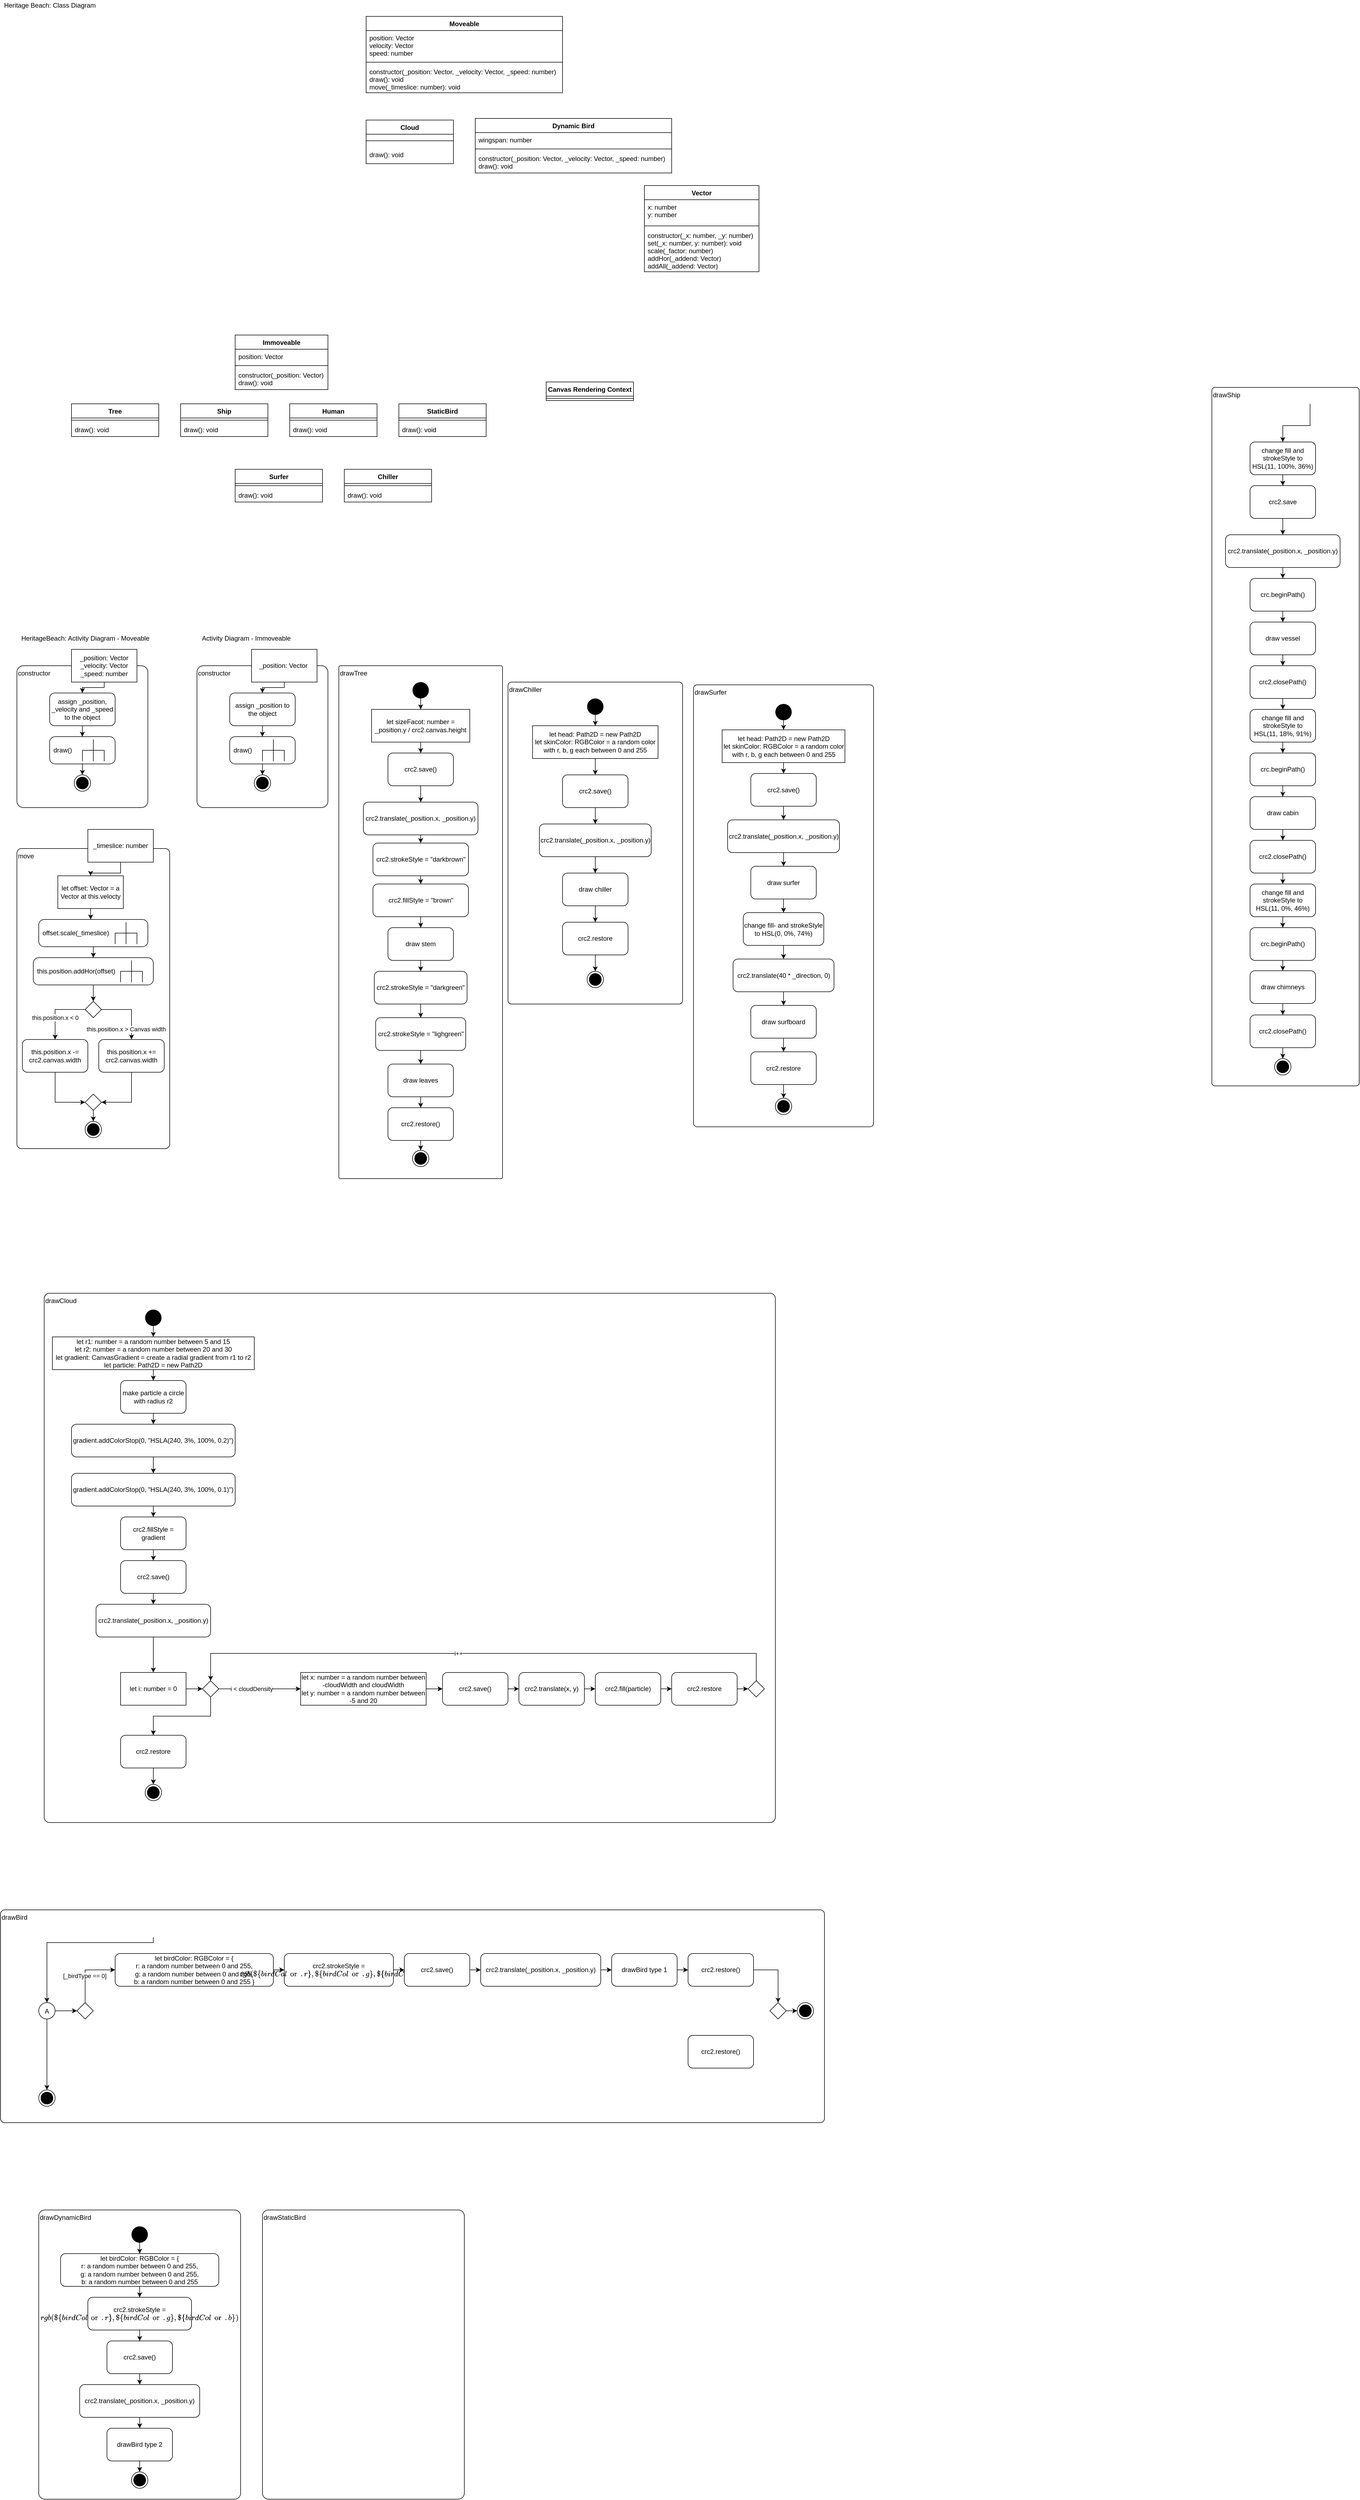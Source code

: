 <mxfile version="20.0.1" type="github">
  <diagram id="8aCHfYfsMenAU9huHKBk" name="Page-1">
    <mxGraphModel dx="1726" dy="955" grid="1" gridSize="10" guides="1" tooltips="1" connect="1" arrows="1" fold="1" page="1" pageScale="1" pageWidth="1654" pageHeight="1169" math="0" shadow="0">
      <root>
        <mxCell id="0" />
        <mxCell id="1" parent="0" />
        <mxCell id="Rd0p_HdcmdbAc5Na88ju-1" value="Moveable" style="swimlane;fontStyle=1;align=center;verticalAlign=top;childLayout=stackLayout;horizontal=1;startSize=26;horizontalStack=0;resizeParent=1;resizeParentMax=0;resizeLast=0;collapsible=1;marginBottom=0;" vertex="1" parent="1">
          <mxGeometry x="680" y="50" width="360" height="140" as="geometry" />
        </mxCell>
        <mxCell id="Rd0p_HdcmdbAc5Na88ju-2" value="position: Vector&#xa;velocity: Vector&#xa;speed: number" style="text;strokeColor=none;fillColor=none;align=left;verticalAlign=top;spacingLeft=4;spacingRight=4;overflow=hidden;rotatable=0;points=[[0,0.5],[1,0.5]];portConstraint=eastwest;" vertex="1" parent="Rd0p_HdcmdbAc5Na88ju-1">
          <mxGeometry y="26" width="360" height="54" as="geometry" />
        </mxCell>
        <mxCell id="Rd0p_HdcmdbAc5Na88ju-3" value="" style="line;strokeWidth=1;fillColor=none;align=left;verticalAlign=middle;spacingTop=-1;spacingLeft=3;spacingRight=3;rotatable=0;labelPosition=right;points=[];portConstraint=eastwest;" vertex="1" parent="Rd0p_HdcmdbAc5Na88ju-1">
          <mxGeometry y="80" width="360" height="8" as="geometry" />
        </mxCell>
        <mxCell id="Rd0p_HdcmdbAc5Na88ju-4" value="constructor(_position: Vector, _velocity: Vector, _speed: number)&#xa;draw(): void&#xa;move(_timeslice: number): void&#xa;" style="text;strokeColor=none;fillColor=none;align=left;verticalAlign=top;spacingLeft=4;spacingRight=4;overflow=hidden;rotatable=0;points=[[0,0.5],[1,0.5]];portConstraint=eastwest;" vertex="1" parent="Rd0p_HdcmdbAc5Na88ju-1">
          <mxGeometry y="88" width="360" height="52" as="geometry" />
        </mxCell>
        <mxCell id="Rd0p_HdcmdbAc5Na88ju-17" value="Canvas Rendering Context" style="swimlane;fontStyle=1;align=center;verticalAlign=top;childLayout=stackLayout;horizontal=1;startSize=26;horizontalStack=0;resizeParent=1;resizeParentMax=0;resizeLast=0;collapsible=1;marginBottom=0;" vertex="1" parent="1">
          <mxGeometry x="1010" y="720" width="160" height="34" as="geometry" />
        </mxCell>
        <mxCell id="Rd0p_HdcmdbAc5Na88ju-19" value="" style="line;strokeWidth=1;fillColor=none;align=left;verticalAlign=middle;spacingTop=-1;spacingLeft=3;spacingRight=3;rotatable=0;labelPosition=right;points=[];portConstraint=eastwest;" vertex="1" parent="Rd0p_HdcmdbAc5Na88ju-17">
          <mxGeometry y="26" width="160" height="8" as="geometry" />
        </mxCell>
        <mxCell id="Rd0p_HdcmdbAc5Na88ju-21" value="Vector" style="swimlane;fontStyle=1;align=center;verticalAlign=top;childLayout=stackLayout;horizontal=1;startSize=26;horizontalStack=0;resizeParent=1;resizeParentMax=0;resizeLast=0;collapsible=1;marginBottom=0;" vertex="1" parent="1">
          <mxGeometry x="1190" y="360" width="210" height="158" as="geometry" />
        </mxCell>
        <mxCell id="Rd0p_HdcmdbAc5Na88ju-22" value="x: number&#xa;y: number" style="text;strokeColor=none;fillColor=none;align=left;verticalAlign=top;spacingLeft=4;spacingRight=4;overflow=hidden;rotatable=0;points=[[0,0.5],[1,0.5]];portConstraint=eastwest;" vertex="1" parent="Rd0p_HdcmdbAc5Na88ju-21">
          <mxGeometry y="26" width="210" height="44" as="geometry" />
        </mxCell>
        <mxCell id="Rd0p_HdcmdbAc5Na88ju-23" value="" style="line;strokeWidth=1;fillColor=none;align=left;verticalAlign=middle;spacingTop=-1;spacingLeft=3;spacingRight=3;rotatable=0;labelPosition=right;points=[];portConstraint=eastwest;" vertex="1" parent="Rd0p_HdcmdbAc5Na88ju-21">
          <mxGeometry y="70" width="210" height="8" as="geometry" />
        </mxCell>
        <mxCell id="Rd0p_HdcmdbAc5Na88ju-24" value="constructor(_x: number, _y: number)&#xa;set(_x: number, y: number): void&#xa;scale(_factor: number)&#xa;addHor(_addend: Vector)&#xa;addAll(_addend: Vector)" style="text;strokeColor=none;fillColor=none;align=left;verticalAlign=top;spacingLeft=4;spacingRight=4;overflow=hidden;rotatable=0;points=[[0,0.5],[1,0.5]];portConstraint=eastwest;" vertex="1" parent="Rd0p_HdcmdbAc5Na88ju-21">
          <mxGeometry y="78" width="210" height="80" as="geometry" />
        </mxCell>
        <mxCell id="Rd0p_HdcmdbAc5Na88ju-25" value="Tree" style="swimlane;fontStyle=1;align=center;verticalAlign=top;childLayout=stackLayout;horizontal=1;startSize=26;horizontalStack=0;resizeParent=1;resizeParentMax=0;resizeLast=0;collapsible=1;marginBottom=0;" vertex="1" parent="1">
          <mxGeometry x="140" y="760" width="160" height="60" as="geometry" />
        </mxCell>
        <mxCell id="Rd0p_HdcmdbAc5Na88ju-27" value="" style="line;strokeWidth=1;fillColor=none;align=left;verticalAlign=middle;spacingTop=-1;spacingLeft=3;spacingRight=3;rotatable=0;labelPosition=right;points=[];portConstraint=eastwest;" vertex="1" parent="Rd0p_HdcmdbAc5Na88ju-25">
          <mxGeometry y="26" width="160" height="8" as="geometry" />
        </mxCell>
        <mxCell id="Rd0p_HdcmdbAc5Na88ju-28" value="draw(): void" style="text;strokeColor=none;fillColor=none;align=left;verticalAlign=top;spacingLeft=4;spacingRight=4;overflow=hidden;rotatable=0;points=[[0,0.5],[1,0.5]];portConstraint=eastwest;" vertex="1" parent="Rd0p_HdcmdbAc5Na88ju-25">
          <mxGeometry y="34" width="160" height="26" as="geometry" />
        </mxCell>
        <mxCell id="Rd0p_HdcmdbAc5Na88ju-29" value="Chiller" style="swimlane;fontStyle=1;align=center;verticalAlign=top;childLayout=stackLayout;horizontal=1;startSize=26;horizontalStack=0;resizeParent=1;resizeParentMax=0;resizeLast=0;collapsible=1;marginBottom=0;" vertex="1" parent="1">
          <mxGeometry x="640" y="880" width="160" height="60" as="geometry" />
        </mxCell>
        <mxCell id="Rd0p_HdcmdbAc5Na88ju-31" value="" style="line;strokeWidth=1;fillColor=none;align=left;verticalAlign=middle;spacingTop=-1;spacingLeft=3;spacingRight=3;rotatable=0;labelPosition=right;points=[];portConstraint=eastwest;" vertex="1" parent="Rd0p_HdcmdbAc5Na88ju-29">
          <mxGeometry y="26" width="160" height="8" as="geometry" />
        </mxCell>
        <mxCell id="Rd0p_HdcmdbAc5Na88ju-32" value="draw(): void" style="text;strokeColor=none;fillColor=none;align=left;verticalAlign=top;spacingLeft=4;spacingRight=4;overflow=hidden;rotatable=0;points=[[0,0.5],[1,0.5]];portConstraint=eastwest;" vertex="1" parent="Rd0p_HdcmdbAc5Na88ju-29">
          <mxGeometry y="34" width="160" height="26" as="geometry" />
        </mxCell>
        <mxCell id="Rd0p_HdcmdbAc5Na88ju-33" value="Surfer" style="swimlane;fontStyle=1;align=center;verticalAlign=top;childLayout=stackLayout;horizontal=1;startSize=26;horizontalStack=0;resizeParent=1;resizeParentMax=0;resizeLast=0;collapsible=1;marginBottom=0;" vertex="1" parent="1">
          <mxGeometry x="440" y="880" width="160" height="60" as="geometry" />
        </mxCell>
        <mxCell id="Rd0p_HdcmdbAc5Na88ju-35" value="" style="line;strokeWidth=1;fillColor=none;align=left;verticalAlign=middle;spacingTop=-1;spacingLeft=3;spacingRight=3;rotatable=0;labelPosition=right;points=[];portConstraint=eastwest;" vertex="1" parent="Rd0p_HdcmdbAc5Na88ju-33">
          <mxGeometry y="26" width="160" height="8" as="geometry" />
        </mxCell>
        <mxCell id="Rd0p_HdcmdbAc5Na88ju-36" value="draw(): void" style="text;strokeColor=none;fillColor=none;align=left;verticalAlign=top;spacingLeft=4;spacingRight=4;overflow=hidden;rotatable=0;points=[[0,0.5],[1,0.5]];portConstraint=eastwest;" vertex="1" parent="Rd0p_HdcmdbAc5Na88ju-33">
          <mxGeometry y="34" width="160" height="26" as="geometry" />
        </mxCell>
        <mxCell id="Rd0p_HdcmdbAc5Na88ju-37" value="Human" style="swimlane;fontStyle=1;align=center;verticalAlign=top;childLayout=stackLayout;horizontal=1;startSize=26;horizontalStack=0;resizeParent=1;resizeParentMax=0;resizeLast=0;collapsible=1;marginBottom=0;" vertex="1" parent="1">
          <mxGeometry x="540" y="760" width="160" height="60" as="geometry" />
        </mxCell>
        <mxCell id="Rd0p_HdcmdbAc5Na88ju-39" value="" style="line;strokeWidth=1;fillColor=none;align=left;verticalAlign=middle;spacingTop=-1;spacingLeft=3;spacingRight=3;rotatable=0;labelPosition=right;points=[];portConstraint=eastwest;" vertex="1" parent="Rd0p_HdcmdbAc5Na88ju-37">
          <mxGeometry y="26" width="160" height="8" as="geometry" />
        </mxCell>
        <mxCell id="Rd0p_HdcmdbAc5Na88ju-40" value="draw(): void" style="text;strokeColor=none;fillColor=none;align=left;verticalAlign=top;spacingLeft=4;spacingRight=4;overflow=hidden;rotatable=0;points=[[0,0.5],[1,0.5]];portConstraint=eastwest;" vertex="1" parent="Rd0p_HdcmdbAc5Na88ju-37">
          <mxGeometry y="34" width="160" height="26" as="geometry" />
        </mxCell>
        <mxCell id="Rd0p_HdcmdbAc5Na88ju-41" value="Immoveable" style="swimlane;fontStyle=1;align=center;verticalAlign=top;childLayout=stackLayout;horizontal=1;startSize=26;horizontalStack=0;resizeParent=1;resizeParentMax=0;resizeLast=0;collapsible=1;marginBottom=0;" vertex="1" parent="1">
          <mxGeometry x="440" y="634" width="170" height="100" as="geometry" />
        </mxCell>
        <mxCell id="Rd0p_HdcmdbAc5Na88ju-42" value="position: Vector" style="text;strokeColor=none;fillColor=none;align=left;verticalAlign=top;spacingLeft=4;spacingRight=4;overflow=hidden;rotatable=0;points=[[0,0.5],[1,0.5]];portConstraint=eastwest;" vertex="1" parent="Rd0p_HdcmdbAc5Na88ju-41">
          <mxGeometry y="26" width="170" height="26" as="geometry" />
        </mxCell>
        <mxCell id="Rd0p_HdcmdbAc5Na88ju-43" value="" style="line;strokeWidth=1;fillColor=none;align=left;verticalAlign=middle;spacingTop=-1;spacingLeft=3;spacingRight=3;rotatable=0;labelPosition=right;points=[];portConstraint=eastwest;" vertex="1" parent="Rd0p_HdcmdbAc5Na88ju-41">
          <mxGeometry y="52" width="170" height="8" as="geometry" />
        </mxCell>
        <mxCell id="Rd0p_HdcmdbAc5Na88ju-44" value="constructor(_position: Vector)&#xa;draw(): void" style="text;strokeColor=none;fillColor=none;align=left;verticalAlign=top;spacingLeft=4;spacingRight=4;overflow=hidden;rotatable=0;points=[[0,0.5],[1,0.5]];portConstraint=eastwest;" vertex="1" parent="Rd0p_HdcmdbAc5Na88ju-41">
          <mxGeometry y="60" width="170" height="40" as="geometry" />
        </mxCell>
        <mxCell id="Rd0p_HdcmdbAc5Na88ju-45" value="Ship" style="swimlane;fontStyle=1;align=center;verticalAlign=top;childLayout=stackLayout;horizontal=1;startSize=26;horizontalStack=0;resizeParent=1;resizeParentMax=0;resizeLast=0;collapsible=1;marginBottom=0;" vertex="1" parent="1">
          <mxGeometry x="340" y="760" width="160" height="60" as="geometry" />
        </mxCell>
        <mxCell id="Rd0p_HdcmdbAc5Na88ju-47" value="" style="line;strokeWidth=1;fillColor=none;align=left;verticalAlign=middle;spacingTop=-1;spacingLeft=3;spacingRight=3;rotatable=0;labelPosition=right;points=[];portConstraint=eastwest;" vertex="1" parent="Rd0p_HdcmdbAc5Na88ju-45">
          <mxGeometry y="26" width="160" height="8" as="geometry" />
        </mxCell>
        <mxCell id="Rd0p_HdcmdbAc5Na88ju-48" value="draw(): void" style="text;strokeColor=none;fillColor=none;align=left;verticalAlign=top;spacingLeft=4;spacingRight=4;overflow=hidden;rotatable=0;points=[[0,0.5],[1,0.5]];portConstraint=eastwest;" vertex="1" parent="Rd0p_HdcmdbAc5Na88ju-45">
          <mxGeometry y="34" width="160" height="26" as="geometry" />
        </mxCell>
        <mxCell id="Rd0p_HdcmdbAc5Na88ju-49" value="StaticBird" style="swimlane;fontStyle=1;align=center;verticalAlign=top;childLayout=stackLayout;horizontal=1;startSize=26;horizontalStack=0;resizeParent=1;resizeParentMax=0;resizeLast=0;collapsible=1;marginBottom=0;" vertex="1" parent="1">
          <mxGeometry x="740" y="760" width="160" height="60" as="geometry" />
        </mxCell>
        <mxCell id="Rd0p_HdcmdbAc5Na88ju-51" value="" style="line;strokeWidth=1;fillColor=none;align=left;verticalAlign=middle;spacingTop=-1;spacingLeft=3;spacingRight=3;rotatable=0;labelPosition=right;points=[];portConstraint=eastwest;" vertex="1" parent="Rd0p_HdcmdbAc5Na88ju-49">
          <mxGeometry y="26" width="160" height="8" as="geometry" />
        </mxCell>
        <mxCell id="Rd0p_HdcmdbAc5Na88ju-52" value="draw(): void" style="text;strokeColor=none;fillColor=none;align=left;verticalAlign=top;spacingLeft=4;spacingRight=4;overflow=hidden;rotatable=0;points=[[0,0.5],[1,0.5]];portConstraint=eastwest;" vertex="1" parent="Rd0p_HdcmdbAc5Na88ju-49">
          <mxGeometry y="34" width="160" height="26" as="geometry" />
        </mxCell>
        <mxCell id="Rd0p_HdcmdbAc5Na88ju-57" value="Cloud" style="swimlane;fontStyle=1;align=center;verticalAlign=top;childLayout=stackLayout;horizontal=1;startSize=26;horizontalStack=0;resizeParent=1;resizeParentMax=0;resizeLast=0;collapsible=1;marginBottom=0;" vertex="1" parent="1">
          <mxGeometry x="680" y="240" width="160" height="80" as="geometry" />
        </mxCell>
        <mxCell id="Rd0p_HdcmdbAc5Na88ju-59" value="" style="line;strokeWidth=1;fillColor=none;align=left;verticalAlign=middle;spacingTop=-1;spacingLeft=3;spacingRight=3;rotatable=0;labelPosition=right;points=[];portConstraint=eastwest;" vertex="1" parent="Rd0p_HdcmdbAc5Na88ju-57">
          <mxGeometry y="26" width="160" height="24" as="geometry" />
        </mxCell>
        <mxCell id="Rd0p_HdcmdbAc5Na88ju-60" value="draw(): void" style="text;strokeColor=none;fillColor=none;align=left;verticalAlign=top;spacingLeft=4;spacingRight=4;overflow=hidden;rotatable=0;points=[[0,0.5],[1,0.5]];portConstraint=eastwest;" vertex="1" parent="Rd0p_HdcmdbAc5Na88ju-57">
          <mxGeometry y="50" width="160" height="30" as="geometry" />
        </mxCell>
        <mxCell id="Rd0p_HdcmdbAc5Na88ju-61" value="Heritage Beach: Class Diagram" style="text;html=1;align=center;verticalAlign=middle;resizable=0;points=[];autosize=1;strokeColor=none;fillColor=none;" vertex="1" parent="1">
          <mxGeometry x="10" y="20" width="180" height="20" as="geometry" />
        </mxCell>
        <mxCell id="Rd0p_HdcmdbAc5Na88ju-63" value="Dynamic Bird" style="swimlane;fontStyle=1;align=center;verticalAlign=top;childLayout=stackLayout;horizontal=1;startSize=26;horizontalStack=0;resizeParent=1;resizeParentMax=0;resizeLast=0;collapsible=1;marginBottom=0;" vertex="1" parent="1">
          <mxGeometry x="880" y="237" width="360" height="100" as="geometry" />
        </mxCell>
        <mxCell id="Rd0p_HdcmdbAc5Na88ju-64" value="wingspan: number" style="text;strokeColor=none;fillColor=none;align=left;verticalAlign=top;spacingLeft=4;spacingRight=4;overflow=hidden;rotatable=0;points=[[0,0.5],[1,0.5]];portConstraint=eastwest;" vertex="1" parent="Rd0p_HdcmdbAc5Na88ju-63">
          <mxGeometry y="26" width="360" height="26" as="geometry" />
        </mxCell>
        <mxCell id="Rd0p_HdcmdbAc5Na88ju-65" value="" style="line;strokeWidth=1;fillColor=none;align=left;verticalAlign=middle;spacingTop=-1;spacingLeft=3;spacingRight=3;rotatable=0;labelPosition=right;points=[];portConstraint=eastwest;" vertex="1" parent="Rd0p_HdcmdbAc5Na88ju-63">
          <mxGeometry y="52" width="360" height="8" as="geometry" />
        </mxCell>
        <mxCell id="Rd0p_HdcmdbAc5Na88ju-66" value="constructor(_position: Vector, _velocity: Vector, _speed: number)&#xa;draw(): void" style="text;strokeColor=none;fillColor=none;align=left;verticalAlign=top;spacingLeft=4;spacingRight=4;overflow=hidden;rotatable=0;points=[[0,0.5],[1,0.5]];portConstraint=eastwest;" vertex="1" parent="Rd0p_HdcmdbAc5Na88ju-63">
          <mxGeometry y="60" width="360" height="40" as="geometry" />
        </mxCell>
        <mxCell id="Rd0p_HdcmdbAc5Na88ju-77" value="" style="group" vertex="1" connectable="0" parent="1">
          <mxGeometry x="40" y="1210" width="240" height="290" as="geometry" />
        </mxCell>
        <mxCell id="Rd0p_HdcmdbAc5Na88ju-67" value="constructor" style="rounded=1;whiteSpace=wrap;html=1;align=left;verticalAlign=top;arcSize=5;" vertex="1" parent="Rd0p_HdcmdbAc5Na88ju-77">
          <mxGeometry y="30" width="240" height="260" as="geometry" />
        </mxCell>
        <mxCell id="Rd0p_HdcmdbAc5Na88ju-68" value="_position: Vector _velocity: Vector&lt;br&gt;_speed: number" style="rounded=0;whiteSpace=wrap;html=1;" vertex="1" parent="Rd0p_HdcmdbAc5Na88ju-77">
          <mxGeometry x="100" width="120" height="60" as="geometry" />
        </mxCell>
        <mxCell id="Rd0p_HdcmdbAc5Na88ju-69" value="assign _position, _velocity and _speed to the object" style="rounded=1;whiteSpace=wrap;html=1;" vertex="1" parent="Rd0p_HdcmdbAc5Na88ju-77">
          <mxGeometry x="60" y="80" width="120" height="60" as="geometry" />
        </mxCell>
        <mxCell id="Rd0p_HdcmdbAc5Na88ju-73" style="edgeStyle=orthogonalEdgeStyle;rounded=0;orthogonalLoop=1;jettySize=auto;html=1;exitX=0.5;exitY=1;exitDx=0;exitDy=0;entryX=0.5;entryY=0;entryDx=0;entryDy=0;" edge="1" parent="Rd0p_HdcmdbAc5Na88ju-77" source="Rd0p_HdcmdbAc5Na88ju-68" target="Rd0p_HdcmdbAc5Na88ju-69">
          <mxGeometry relative="1" as="geometry">
            <Array as="points">
              <mxPoint x="160" y="70" />
              <mxPoint x="120" y="70" />
            </Array>
          </mxGeometry>
        </mxCell>
        <mxCell id="Rd0p_HdcmdbAc5Na88ju-71" value="draw()" style="shape=mxgraph.uml25.behaviorAction;html=1;rounded=1;absoluteArcSize=1;arcSize=10;align=left;spacingLeft=5;" vertex="1" parent="Rd0p_HdcmdbAc5Na88ju-77">
          <mxGeometry x="60" y="160" width="120" height="50" as="geometry" />
        </mxCell>
        <mxCell id="Rd0p_HdcmdbAc5Na88ju-75" style="edgeStyle=orthogonalEdgeStyle;rounded=0;orthogonalLoop=1;jettySize=auto;html=1;exitX=0.5;exitY=1;exitDx=0;exitDy=0;entryX=0.499;entryY=0;entryDx=0;entryDy=0;entryPerimeter=0;" edge="1" parent="Rd0p_HdcmdbAc5Na88ju-77" source="Rd0p_HdcmdbAc5Na88ju-69" target="Rd0p_HdcmdbAc5Na88ju-71">
          <mxGeometry relative="1" as="geometry" />
        </mxCell>
        <mxCell id="Rd0p_HdcmdbAc5Na88ju-72" value="" style="ellipse;html=1;shape=endState;fillColor=#000000;strokeColor=#000000;" vertex="1" parent="Rd0p_HdcmdbAc5Na88ju-77">
          <mxGeometry x="105" y="230" width="30" height="30" as="geometry" />
        </mxCell>
        <mxCell id="Rd0p_HdcmdbAc5Na88ju-76" style="edgeStyle=orthogonalEdgeStyle;rounded=0;orthogonalLoop=1;jettySize=auto;html=1;entryX=0.5;entryY=0;entryDx=0;entryDy=0;" edge="1" parent="Rd0p_HdcmdbAc5Na88ju-77" source="Rd0p_HdcmdbAc5Na88ju-71" target="Rd0p_HdcmdbAc5Na88ju-72">
          <mxGeometry relative="1" as="geometry" />
        </mxCell>
        <mxCell id="Rd0p_HdcmdbAc5Na88ju-101" value="" style="group" vertex="1" connectable="0" parent="1">
          <mxGeometry x="40" y="1540" width="280" height="585" as="geometry" />
        </mxCell>
        <mxCell id="Rd0p_HdcmdbAc5Na88ju-78" value="move" style="rounded=1;whiteSpace=wrap;html=1;align=left;verticalAlign=top;arcSize=3;" vertex="1" parent="Rd0p_HdcmdbAc5Na88ju-101">
          <mxGeometry y="35" width="280" height="550" as="geometry" />
        </mxCell>
        <mxCell id="Rd0p_HdcmdbAc5Na88ju-79" value="_timeslice: number" style="rounded=0;whiteSpace=wrap;html=1;" vertex="1" parent="Rd0p_HdcmdbAc5Na88ju-101">
          <mxGeometry x="130" width="120" height="60" as="geometry" />
        </mxCell>
        <mxCell id="Rd0p_HdcmdbAc5Na88ju-80" value="let offset: Vector = a Vector at this.velocty" style="rounded=0;whiteSpace=wrap;html=1;" vertex="1" parent="Rd0p_HdcmdbAc5Na88ju-101">
          <mxGeometry x="75" y="85" width="120" height="60" as="geometry" />
        </mxCell>
        <mxCell id="Rd0p_HdcmdbAc5Na88ju-95" style="edgeStyle=orthogonalEdgeStyle;rounded=0;orthogonalLoop=1;jettySize=auto;html=1;exitX=0.5;exitY=1;exitDx=0;exitDy=0;entryX=0.5;entryY=0;entryDx=0;entryDy=0;" edge="1" parent="Rd0p_HdcmdbAc5Na88ju-101" source="Rd0p_HdcmdbAc5Na88ju-79" target="Rd0p_HdcmdbAc5Na88ju-80">
          <mxGeometry relative="1" as="geometry" />
        </mxCell>
        <mxCell id="Rd0p_HdcmdbAc5Na88ju-82" value="offset.scale(_timeslice)" style="shape=mxgraph.uml25.behaviorAction;html=1;rounded=1;absoluteArcSize=1;arcSize=10;align=left;spacingLeft=5;" vertex="1" parent="Rd0p_HdcmdbAc5Na88ju-101">
          <mxGeometry x="40" y="165" width="200" height="50" as="geometry" />
        </mxCell>
        <mxCell id="Rd0p_HdcmdbAc5Na88ju-96" style="edgeStyle=orthogonalEdgeStyle;rounded=0;orthogonalLoop=1;jettySize=auto;html=1;exitX=0.5;exitY=1;exitDx=0;exitDy=0;entryX=0.476;entryY=0;entryDx=0;entryDy=0;entryPerimeter=0;" edge="1" parent="Rd0p_HdcmdbAc5Na88ju-101" source="Rd0p_HdcmdbAc5Na88ju-80" target="Rd0p_HdcmdbAc5Na88ju-82">
          <mxGeometry relative="1" as="geometry" />
        </mxCell>
        <mxCell id="Rd0p_HdcmdbAc5Na88ju-84" value="this.position.addHor(offset)" style="shape=mxgraph.uml25.behaviorAction;html=1;rounded=1;absoluteArcSize=1;arcSize=10;align=left;spacingLeft=5;" vertex="1" parent="Rd0p_HdcmdbAc5Na88ju-101">
          <mxGeometry x="30" y="235" width="220" height="50" as="geometry" />
        </mxCell>
        <mxCell id="Rd0p_HdcmdbAc5Na88ju-97" style="edgeStyle=orthogonalEdgeStyle;rounded=0;orthogonalLoop=1;jettySize=auto;html=1;entryX=0.5;entryY=0;entryDx=0;entryDy=0;entryPerimeter=0;" edge="1" parent="Rd0p_HdcmdbAc5Na88ju-101" source="Rd0p_HdcmdbAc5Na88ju-82" target="Rd0p_HdcmdbAc5Na88ju-84">
          <mxGeometry relative="1" as="geometry" />
        </mxCell>
        <mxCell id="Rd0p_HdcmdbAc5Na88ju-85" value="" style="rhombus;whiteSpace=wrap;html=1;" vertex="1" parent="Rd0p_HdcmdbAc5Na88ju-101">
          <mxGeometry x="125" y="315" width="30" height="30" as="geometry" />
        </mxCell>
        <mxCell id="Rd0p_HdcmdbAc5Na88ju-98" style="edgeStyle=orthogonalEdgeStyle;rounded=0;orthogonalLoop=1;jettySize=auto;html=1;entryX=0.5;entryY=0;entryDx=0;entryDy=0;" edge="1" parent="Rd0p_HdcmdbAc5Na88ju-101" source="Rd0p_HdcmdbAc5Na88ju-84" target="Rd0p_HdcmdbAc5Na88ju-85">
          <mxGeometry relative="1" as="geometry" />
        </mxCell>
        <mxCell id="Rd0p_HdcmdbAc5Na88ju-86" value="this.position.x += crc2.canvas.width" style="rounded=1;whiteSpace=wrap;html=1;" vertex="1" parent="Rd0p_HdcmdbAc5Na88ju-101">
          <mxGeometry x="150" y="385" width="120" height="60" as="geometry" />
        </mxCell>
        <mxCell id="Rd0p_HdcmdbAc5Na88ju-91" style="edgeStyle=orthogonalEdgeStyle;rounded=0;orthogonalLoop=1;jettySize=auto;html=1;exitX=1;exitY=0.5;exitDx=0;exitDy=0;entryX=0.5;entryY=0;entryDx=0;entryDy=0;" edge="1" parent="Rd0p_HdcmdbAc5Na88ju-101" source="Rd0p_HdcmdbAc5Na88ju-85" target="Rd0p_HdcmdbAc5Na88ju-86">
          <mxGeometry relative="1" as="geometry" />
        </mxCell>
        <mxCell id="Rd0p_HdcmdbAc5Na88ju-100" value="this.position.x &amp;gt; Canvas width" style="edgeLabel;html=1;align=center;verticalAlign=middle;resizable=0;points=[];" vertex="1" connectable="0" parent="Rd0p_HdcmdbAc5Na88ju-91">
          <mxGeometry x="0.298" y="-1" relative="1" as="geometry">
            <mxPoint x="-9" y="19" as="offset" />
          </mxGeometry>
        </mxCell>
        <mxCell id="Rd0p_HdcmdbAc5Na88ju-87" value="this.position.x -= crc2.canvas.width" style="rounded=1;whiteSpace=wrap;html=1;" vertex="1" parent="Rd0p_HdcmdbAc5Na88ju-101">
          <mxGeometry x="10" y="385" width="120" height="60" as="geometry" />
        </mxCell>
        <mxCell id="Rd0p_HdcmdbAc5Na88ju-90" style="edgeStyle=orthogonalEdgeStyle;rounded=0;orthogonalLoop=1;jettySize=auto;html=1;exitX=0;exitY=0.5;exitDx=0;exitDy=0;entryX=0.5;entryY=0;entryDx=0;entryDy=0;" edge="1" parent="Rd0p_HdcmdbAc5Na88ju-101" source="Rd0p_HdcmdbAc5Na88ju-85" target="Rd0p_HdcmdbAc5Na88ju-87">
          <mxGeometry relative="1" as="geometry" />
        </mxCell>
        <mxCell id="Rd0p_HdcmdbAc5Na88ju-99" value="this.position.x &amp;lt; 0" style="edgeLabel;html=1;align=center;verticalAlign=middle;resizable=0;points=[];" vertex="1" connectable="0" parent="Rd0p_HdcmdbAc5Na88ju-90">
          <mxGeometry x="0.309" y="1" relative="1" as="geometry">
            <mxPoint x="-1" y="-2" as="offset" />
          </mxGeometry>
        </mxCell>
        <mxCell id="Rd0p_HdcmdbAc5Na88ju-88" value="" style="rhombus;whiteSpace=wrap;html=1;" vertex="1" parent="Rd0p_HdcmdbAc5Na88ju-101">
          <mxGeometry x="125" y="485" width="30" height="30" as="geometry" />
        </mxCell>
        <mxCell id="Rd0p_HdcmdbAc5Na88ju-93" style="edgeStyle=orthogonalEdgeStyle;rounded=0;orthogonalLoop=1;jettySize=auto;html=1;exitX=0.5;exitY=1;exitDx=0;exitDy=0;entryX=1;entryY=0.5;entryDx=0;entryDy=0;" edge="1" parent="Rd0p_HdcmdbAc5Na88ju-101" source="Rd0p_HdcmdbAc5Na88ju-86" target="Rd0p_HdcmdbAc5Na88ju-88">
          <mxGeometry relative="1" as="geometry" />
        </mxCell>
        <mxCell id="Rd0p_HdcmdbAc5Na88ju-92" style="edgeStyle=orthogonalEdgeStyle;rounded=0;orthogonalLoop=1;jettySize=auto;html=1;exitX=0.5;exitY=1;exitDx=0;exitDy=0;entryX=0;entryY=0.5;entryDx=0;entryDy=0;" edge="1" parent="Rd0p_HdcmdbAc5Na88ju-101" source="Rd0p_HdcmdbAc5Na88ju-87" target="Rd0p_HdcmdbAc5Na88ju-88">
          <mxGeometry relative="1" as="geometry" />
        </mxCell>
        <mxCell id="Rd0p_HdcmdbAc5Na88ju-89" value="" style="ellipse;html=1;shape=endState;fillColor=#000000;strokeColor=#000000;" vertex="1" parent="Rd0p_HdcmdbAc5Na88ju-101">
          <mxGeometry x="125" y="535" width="30" height="30" as="geometry" />
        </mxCell>
        <mxCell id="Rd0p_HdcmdbAc5Na88ju-94" style="edgeStyle=orthogonalEdgeStyle;rounded=0;orthogonalLoop=1;jettySize=auto;html=1;exitX=0.5;exitY=1;exitDx=0;exitDy=0;entryX=0.5;entryY=0;entryDx=0;entryDy=0;" edge="1" parent="Rd0p_HdcmdbAc5Na88ju-101" source="Rd0p_HdcmdbAc5Na88ju-88" target="Rd0p_HdcmdbAc5Na88ju-89">
          <mxGeometry relative="1" as="geometry" />
        </mxCell>
        <mxCell id="Rd0p_HdcmdbAc5Na88ju-102" value="HeritageBeach: Activity Diagram - Moveable" style="text;html=1;align=center;verticalAlign=middle;resizable=0;points=[];autosize=1;strokeColor=none;fillColor=none;" vertex="1" parent="1">
          <mxGeometry x="40" y="1180" width="250" height="20" as="geometry" />
        </mxCell>
        <mxCell id="Rd0p_HdcmdbAc5Na88ju-103" value="" style="group" vertex="1" connectable="0" parent="1">
          <mxGeometry x="370" y="1210" width="240" height="290" as="geometry" />
        </mxCell>
        <mxCell id="Rd0p_HdcmdbAc5Na88ju-104" value="constructor" style="rounded=1;whiteSpace=wrap;html=1;align=left;verticalAlign=top;arcSize=5;" vertex="1" parent="Rd0p_HdcmdbAc5Na88ju-103">
          <mxGeometry y="30" width="240" height="260" as="geometry" />
        </mxCell>
        <mxCell id="Rd0p_HdcmdbAc5Na88ju-105" value="_position: Vector&amp;nbsp;" style="rounded=0;whiteSpace=wrap;html=1;" vertex="1" parent="Rd0p_HdcmdbAc5Na88ju-103">
          <mxGeometry x="100" width="120" height="60" as="geometry" />
        </mxCell>
        <mxCell id="Rd0p_HdcmdbAc5Na88ju-106" value="assign _position to the object" style="rounded=1;whiteSpace=wrap;html=1;" vertex="1" parent="Rd0p_HdcmdbAc5Na88ju-103">
          <mxGeometry x="60" y="80" width="120" height="60" as="geometry" />
        </mxCell>
        <mxCell id="Rd0p_HdcmdbAc5Na88ju-107" style="edgeStyle=orthogonalEdgeStyle;rounded=0;orthogonalLoop=1;jettySize=auto;html=1;exitX=0.5;exitY=1;exitDx=0;exitDy=0;entryX=0.5;entryY=0;entryDx=0;entryDy=0;" edge="1" parent="Rd0p_HdcmdbAc5Na88ju-103" source="Rd0p_HdcmdbAc5Na88ju-105" target="Rd0p_HdcmdbAc5Na88ju-106">
          <mxGeometry relative="1" as="geometry">
            <Array as="points">
              <mxPoint x="160" y="70" />
              <mxPoint x="120" y="70" />
            </Array>
          </mxGeometry>
        </mxCell>
        <mxCell id="Rd0p_HdcmdbAc5Na88ju-108" value="draw()" style="shape=mxgraph.uml25.behaviorAction;html=1;rounded=1;absoluteArcSize=1;arcSize=10;align=left;spacingLeft=5;" vertex="1" parent="Rd0p_HdcmdbAc5Na88ju-103">
          <mxGeometry x="60" y="160" width="120" height="50" as="geometry" />
        </mxCell>
        <mxCell id="Rd0p_HdcmdbAc5Na88ju-109" style="edgeStyle=orthogonalEdgeStyle;rounded=0;orthogonalLoop=1;jettySize=auto;html=1;exitX=0.5;exitY=1;exitDx=0;exitDy=0;entryX=0.499;entryY=0;entryDx=0;entryDy=0;entryPerimeter=0;" edge="1" parent="Rd0p_HdcmdbAc5Na88ju-103" source="Rd0p_HdcmdbAc5Na88ju-106" target="Rd0p_HdcmdbAc5Na88ju-108">
          <mxGeometry relative="1" as="geometry" />
        </mxCell>
        <mxCell id="Rd0p_HdcmdbAc5Na88ju-110" value="" style="ellipse;html=1;shape=endState;fillColor=#000000;strokeColor=#000000;" vertex="1" parent="Rd0p_HdcmdbAc5Na88ju-103">
          <mxGeometry x="105" y="230" width="30" height="30" as="geometry" />
        </mxCell>
        <mxCell id="Rd0p_HdcmdbAc5Na88ju-111" style="edgeStyle=orthogonalEdgeStyle;rounded=0;orthogonalLoop=1;jettySize=auto;html=1;entryX=0.5;entryY=0;entryDx=0;entryDy=0;" edge="1" parent="Rd0p_HdcmdbAc5Na88ju-103" source="Rd0p_HdcmdbAc5Na88ju-108" target="Rd0p_HdcmdbAc5Na88ju-110">
          <mxGeometry relative="1" as="geometry" />
        </mxCell>
        <mxCell id="Rd0p_HdcmdbAc5Na88ju-112" value="Activity Diagram - Immoveable" style="text;html=1;align=center;verticalAlign=middle;resizable=0;points=[];autosize=1;strokeColor=none;fillColor=none;" vertex="1" parent="1">
          <mxGeometry x="370" y="1180" width="180" height="20" as="geometry" />
        </mxCell>
        <mxCell id="Rd0p_HdcmdbAc5Na88ju-214" value="" style="group" vertex="1" connectable="0" parent="1">
          <mxGeometry x="2230" y="700" width="270" height="1310" as="geometry" />
        </mxCell>
        <mxCell id="Rd0p_HdcmdbAc5Na88ju-215" value="drawShip" style="rounded=1;whiteSpace=wrap;html=1;verticalAlign=top;align=left;arcSize=2;" vertex="1" parent="Rd0p_HdcmdbAc5Na88ju-214">
          <mxGeometry y="30" width="270" height="1280" as="geometry" />
        </mxCell>
        <mxCell id="Rd0p_HdcmdbAc5Na88ju-217" value="change fill and strokeStyle to HSL(11, 100%, 36%)" style="rounded=1;whiteSpace=wrap;html=1;" vertex="1" parent="Rd0p_HdcmdbAc5Na88ju-214">
          <mxGeometry x="70" y="130" width="120" height="60" as="geometry" />
        </mxCell>
        <mxCell id="Rd0p_HdcmdbAc5Na88ju-218" style="edgeStyle=orthogonalEdgeStyle;rounded=0;orthogonalLoop=1;jettySize=auto;html=1;exitX=0.5;exitY=1;exitDx=0;exitDy=0;entryX=0.5;entryY=0;entryDx=0;entryDy=0;" edge="1" parent="Rd0p_HdcmdbAc5Na88ju-214" target="Rd0p_HdcmdbAc5Na88ju-217">
          <mxGeometry relative="1" as="geometry">
            <Array as="points">
              <mxPoint x="180" y="100" />
              <mxPoint x="130" y="100" />
            </Array>
            <mxPoint x="180" y="60" as="sourcePoint" />
          </mxGeometry>
        </mxCell>
        <mxCell id="Rd0p_HdcmdbAc5Na88ju-219" value="crc2.save" style="rounded=1;whiteSpace=wrap;html=1;" vertex="1" parent="Rd0p_HdcmdbAc5Na88ju-214">
          <mxGeometry x="70" y="210" width="120" height="60" as="geometry" />
        </mxCell>
        <mxCell id="Rd0p_HdcmdbAc5Na88ju-220" style="edgeStyle=orthogonalEdgeStyle;rounded=0;orthogonalLoop=1;jettySize=auto;html=1;exitX=0.5;exitY=1;exitDx=0;exitDy=0;entryX=0.5;entryY=0;entryDx=0;entryDy=0;" edge="1" parent="Rd0p_HdcmdbAc5Na88ju-214" source="Rd0p_HdcmdbAc5Na88ju-217" target="Rd0p_HdcmdbAc5Na88ju-219">
          <mxGeometry relative="1" as="geometry" />
        </mxCell>
        <mxCell id="Rd0p_HdcmdbAc5Na88ju-221" value="crc2.translate(_position.x, _position.y)" style="rounded=1;whiteSpace=wrap;html=1;" vertex="1" parent="Rd0p_HdcmdbAc5Na88ju-214">
          <mxGeometry x="25" y="300" width="210" height="60" as="geometry" />
        </mxCell>
        <mxCell id="Rd0p_HdcmdbAc5Na88ju-222" style="edgeStyle=orthogonalEdgeStyle;rounded=0;orthogonalLoop=1;jettySize=auto;html=1;exitX=0.5;exitY=1;exitDx=0;exitDy=0;entryX=0.5;entryY=0;entryDx=0;entryDy=0;" edge="1" parent="Rd0p_HdcmdbAc5Na88ju-214" source="Rd0p_HdcmdbAc5Na88ju-219" target="Rd0p_HdcmdbAc5Na88ju-221">
          <mxGeometry relative="1" as="geometry" />
        </mxCell>
        <mxCell id="Rd0p_HdcmdbAc5Na88ju-223" value="crc.beginPath()" style="rounded=1;whiteSpace=wrap;html=1;" vertex="1" parent="Rd0p_HdcmdbAc5Na88ju-214">
          <mxGeometry x="70" y="380" width="120" height="60" as="geometry" />
        </mxCell>
        <mxCell id="Rd0p_HdcmdbAc5Na88ju-224" style="edgeStyle=orthogonalEdgeStyle;rounded=0;orthogonalLoop=1;jettySize=auto;html=1;exitX=0.5;exitY=1;exitDx=0;exitDy=0;entryX=0.5;entryY=0;entryDx=0;entryDy=0;" edge="1" parent="Rd0p_HdcmdbAc5Na88ju-214" source="Rd0p_HdcmdbAc5Na88ju-221" target="Rd0p_HdcmdbAc5Na88ju-223">
          <mxGeometry relative="1" as="geometry" />
        </mxCell>
        <mxCell id="Rd0p_HdcmdbAc5Na88ju-225" value="draw vessel" style="rounded=1;whiteSpace=wrap;html=1;" vertex="1" parent="Rd0p_HdcmdbAc5Na88ju-214">
          <mxGeometry x="70" y="460" width="120" height="60" as="geometry" />
        </mxCell>
        <mxCell id="Rd0p_HdcmdbAc5Na88ju-226" style="edgeStyle=orthogonalEdgeStyle;rounded=0;orthogonalLoop=1;jettySize=auto;html=1;exitX=0.5;exitY=1;exitDx=0;exitDy=0;entryX=0.5;entryY=0;entryDx=0;entryDy=0;" edge="1" parent="Rd0p_HdcmdbAc5Na88ju-214" source="Rd0p_HdcmdbAc5Na88ju-223" target="Rd0p_HdcmdbAc5Na88ju-225">
          <mxGeometry relative="1" as="geometry" />
        </mxCell>
        <mxCell id="Rd0p_HdcmdbAc5Na88ju-227" value="crc2.closePath()" style="rounded=1;whiteSpace=wrap;html=1;" vertex="1" parent="Rd0p_HdcmdbAc5Na88ju-214">
          <mxGeometry x="70" y="540" width="120" height="60" as="geometry" />
        </mxCell>
        <mxCell id="Rd0p_HdcmdbAc5Na88ju-228" style="edgeStyle=orthogonalEdgeStyle;rounded=0;orthogonalLoop=1;jettySize=auto;html=1;exitX=0.5;exitY=1;exitDx=0;exitDy=0;entryX=0.5;entryY=0;entryDx=0;entryDy=0;" edge="1" parent="Rd0p_HdcmdbAc5Na88ju-214" source="Rd0p_HdcmdbAc5Na88ju-225" target="Rd0p_HdcmdbAc5Na88ju-227">
          <mxGeometry relative="1" as="geometry" />
        </mxCell>
        <mxCell id="Rd0p_HdcmdbAc5Na88ju-229" value="change fill and strokeStyle to HSL(11, 18%, 91%)" style="rounded=1;whiteSpace=wrap;html=1;" vertex="1" parent="Rd0p_HdcmdbAc5Na88ju-214">
          <mxGeometry x="70" y="620" width="120" height="60" as="geometry" />
        </mxCell>
        <mxCell id="Rd0p_HdcmdbAc5Na88ju-230" style="edgeStyle=orthogonalEdgeStyle;rounded=0;orthogonalLoop=1;jettySize=auto;html=1;exitX=0.5;exitY=1;exitDx=0;exitDy=0;entryX=0.5;entryY=0;entryDx=0;entryDy=0;" edge="1" parent="Rd0p_HdcmdbAc5Na88ju-214" source="Rd0p_HdcmdbAc5Na88ju-227" target="Rd0p_HdcmdbAc5Na88ju-229">
          <mxGeometry relative="1" as="geometry" />
        </mxCell>
        <mxCell id="Rd0p_HdcmdbAc5Na88ju-231" value="crc.beginPath()" style="rounded=1;whiteSpace=wrap;html=1;" vertex="1" parent="Rd0p_HdcmdbAc5Na88ju-214">
          <mxGeometry x="70" y="700" width="120" height="60" as="geometry" />
        </mxCell>
        <mxCell id="Rd0p_HdcmdbAc5Na88ju-232" style="edgeStyle=orthogonalEdgeStyle;rounded=0;orthogonalLoop=1;jettySize=auto;html=1;exitX=0.5;exitY=1;exitDx=0;exitDy=0;entryX=0.5;entryY=0;entryDx=0;entryDy=0;" edge="1" parent="Rd0p_HdcmdbAc5Na88ju-214" source="Rd0p_HdcmdbAc5Na88ju-229" target="Rd0p_HdcmdbAc5Na88ju-231">
          <mxGeometry relative="1" as="geometry" />
        </mxCell>
        <mxCell id="Rd0p_HdcmdbAc5Na88ju-233" value="draw cabin" style="rounded=1;whiteSpace=wrap;html=1;" vertex="1" parent="Rd0p_HdcmdbAc5Na88ju-214">
          <mxGeometry x="70" y="780" width="120" height="60" as="geometry" />
        </mxCell>
        <mxCell id="Rd0p_HdcmdbAc5Na88ju-234" style="edgeStyle=orthogonalEdgeStyle;rounded=0;orthogonalLoop=1;jettySize=auto;html=1;exitX=0.5;exitY=1;exitDx=0;exitDy=0;entryX=0.5;entryY=0;entryDx=0;entryDy=0;" edge="1" parent="Rd0p_HdcmdbAc5Na88ju-214" source="Rd0p_HdcmdbAc5Na88ju-231" target="Rd0p_HdcmdbAc5Na88ju-233">
          <mxGeometry relative="1" as="geometry" />
        </mxCell>
        <mxCell id="Rd0p_HdcmdbAc5Na88ju-235" value="crc2.closePath()" style="rounded=1;whiteSpace=wrap;html=1;" vertex="1" parent="Rd0p_HdcmdbAc5Na88ju-214">
          <mxGeometry x="70" y="860" width="120" height="60" as="geometry" />
        </mxCell>
        <mxCell id="Rd0p_HdcmdbAc5Na88ju-236" style="edgeStyle=orthogonalEdgeStyle;rounded=0;orthogonalLoop=1;jettySize=auto;html=1;exitX=0.5;exitY=1;exitDx=0;exitDy=0;entryX=0.5;entryY=0;entryDx=0;entryDy=0;" edge="1" parent="Rd0p_HdcmdbAc5Na88ju-214" source="Rd0p_HdcmdbAc5Na88ju-233" target="Rd0p_HdcmdbAc5Na88ju-235">
          <mxGeometry relative="1" as="geometry" />
        </mxCell>
        <mxCell id="Rd0p_HdcmdbAc5Na88ju-237" value="change fill and strokeStyle to HSL(11, 0%, 46%)" style="rounded=1;whiteSpace=wrap;html=1;" vertex="1" parent="Rd0p_HdcmdbAc5Na88ju-214">
          <mxGeometry x="70" y="940" width="120" height="60" as="geometry" />
        </mxCell>
        <mxCell id="Rd0p_HdcmdbAc5Na88ju-238" style="edgeStyle=orthogonalEdgeStyle;rounded=0;orthogonalLoop=1;jettySize=auto;html=1;exitX=0.5;exitY=1;exitDx=0;exitDy=0;entryX=0.5;entryY=0;entryDx=0;entryDy=0;" edge="1" parent="Rd0p_HdcmdbAc5Na88ju-214" source="Rd0p_HdcmdbAc5Na88ju-235" target="Rd0p_HdcmdbAc5Na88ju-237">
          <mxGeometry relative="1" as="geometry" />
        </mxCell>
        <mxCell id="Rd0p_HdcmdbAc5Na88ju-239" value="crc.beginPath()" style="rounded=1;whiteSpace=wrap;html=1;" vertex="1" parent="Rd0p_HdcmdbAc5Na88ju-214">
          <mxGeometry x="70" y="1020" width="120" height="60" as="geometry" />
        </mxCell>
        <mxCell id="Rd0p_HdcmdbAc5Na88ju-240" style="edgeStyle=orthogonalEdgeStyle;rounded=0;orthogonalLoop=1;jettySize=auto;html=1;exitX=0.5;exitY=1;exitDx=0;exitDy=0;entryX=0.5;entryY=0;entryDx=0;entryDy=0;" edge="1" parent="Rd0p_HdcmdbAc5Na88ju-214" source="Rd0p_HdcmdbAc5Na88ju-237" target="Rd0p_HdcmdbAc5Na88ju-239">
          <mxGeometry relative="1" as="geometry" />
        </mxCell>
        <mxCell id="Rd0p_HdcmdbAc5Na88ju-241" value="draw chimneys" style="rounded=1;whiteSpace=wrap;html=1;" vertex="1" parent="Rd0p_HdcmdbAc5Na88ju-214">
          <mxGeometry x="70" y="1099" width="120" height="60" as="geometry" />
        </mxCell>
        <mxCell id="Rd0p_HdcmdbAc5Na88ju-242" style="edgeStyle=orthogonalEdgeStyle;rounded=0;orthogonalLoop=1;jettySize=auto;html=1;exitX=0.5;exitY=1;exitDx=0;exitDy=0;entryX=0.5;entryY=0;entryDx=0;entryDy=0;" edge="1" parent="Rd0p_HdcmdbAc5Na88ju-214" source="Rd0p_HdcmdbAc5Na88ju-239" target="Rd0p_HdcmdbAc5Na88ju-241">
          <mxGeometry relative="1" as="geometry" />
        </mxCell>
        <mxCell id="Rd0p_HdcmdbAc5Na88ju-243" value="crc2.closePath()" style="rounded=1;whiteSpace=wrap;html=1;" vertex="1" parent="Rd0p_HdcmdbAc5Na88ju-214">
          <mxGeometry x="70" y="1180" width="120" height="60" as="geometry" />
        </mxCell>
        <mxCell id="Rd0p_HdcmdbAc5Na88ju-244" style="edgeStyle=orthogonalEdgeStyle;rounded=0;orthogonalLoop=1;jettySize=auto;html=1;exitX=0.5;exitY=1;exitDx=0;exitDy=0;entryX=0.5;entryY=0;entryDx=0;entryDy=0;" edge="1" parent="Rd0p_HdcmdbAc5Na88ju-214" source="Rd0p_HdcmdbAc5Na88ju-241" target="Rd0p_HdcmdbAc5Na88ju-243">
          <mxGeometry relative="1" as="geometry" />
        </mxCell>
        <mxCell id="Rd0p_HdcmdbAc5Na88ju-245" value="" style="ellipse;html=1;shape=endState;fillColor=#000000;strokeColor=#000000;" vertex="1" parent="Rd0p_HdcmdbAc5Na88ju-214">
          <mxGeometry x="115" y="1260" width="30" height="30" as="geometry" />
        </mxCell>
        <mxCell id="Rd0p_HdcmdbAc5Na88ju-246" style="edgeStyle=orthogonalEdgeStyle;rounded=0;orthogonalLoop=1;jettySize=auto;html=1;exitX=0.5;exitY=1;exitDx=0;exitDy=0;entryX=0.5;entryY=0;entryDx=0;entryDy=0;" edge="1" parent="Rd0p_HdcmdbAc5Na88ju-214" source="Rd0p_HdcmdbAc5Na88ju-243" target="Rd0p_HdcmdbAc5Na88ju-245">
          <mxGeometry relative="1" as="geometry" />
        </mxCell>
        <mxCell id="Rd0p_HdcmdbAc5Na88ju-296" value="" style="group" vertex="1" connectable="0" parent="1">
          <mxGeometry x="630" y="1240" width="300" height="940" as="geometry" />
        </mxCell>
        <mxCell id="Rd0p_HdcmdbAc5Na88ju-154" value="drawTree" style="rounded=1;whiteSpace=wrap;html=1;verticalAlign=top;align=left;arcSize=1;" vertex="1" parent="Rd0p_HdcmdbAc5Na88ju-296">
          <mxGeometry width="300" height="940" as="geometry" />
        </mxCell>
        <mxCell id="Rd0p_HdcmdbAc5Na88ju-156" value="let sizeFacot: number = _position.y / crc2.canvas.height" style="rounded=0;whiteSpace=wrap;html=1;" vertex="1" parent="Rd0p_HdcmdbAc5Na88ju-296">
          <mxGeometry x="60" y="80" width="180" height="60" as="geometry" />
        </mxCell>
        <mxCell id="Rd0p_HdcmdbAc5Na88ju-158" value="crc2.strokeStyle = &quot;darkbrown&quot;" style="rounded=1;whiteSpace=wrap;html=1;" vertex="1" parent="Rd0p_HdcmdbAc5Na88ju-296">
          <mxGeometry x="62.5" y="325" width="175" height="60" as="geometry" />
        </mxCell>
        <mxCell id="Rd0p_HdcmdbAc5Na88ju-159" value="crc2.fillStyle = &quot;brown&quot;" style="rounded=1;whiteSpace=wrap;html=1;" vertex="1" parent="Rd0p_HdcmdbAc5Na88ju-296">
          <mxGeometry x="62.5" y="400" width="175" height="60" as="geometry" />
        </mxCell>
        <mxCell id="Rd0p_HdcmdbAc5Na88ju-160" style="edgeStyle=orthogonalEdgeStyle;rounded=0;orthogonalLoop=1;jettySize=auto;html=1;exitX=0.5;exitY=1;exitDx=0;exitDy=0;entryX=0.5;entryY=0;entryDx=0;entryDy=0;" edge="1" parent="Rd0p_HdcmdbAc5Na88ju-296" source="Rd0p_HdcmdbAc5Na88ju-158" target="Rd0p_HdcmdbAc5Na88ju-159">
          <mxGeometry relative="1" as="geometry" />
        </mxCell>
        <mxCell id="Rd0p_HdcmdbAc5Na88ju-161" value="draw stem" style="rounded=1;whiteSpace=wrap;html=1;" vertex="1" parent="Rd0p_HdcmdbAc5Na88ju-296">
          <mxGeometry x="90" y="480" width="120" height="60" as="geometry" />
        </mxCell>
        <mxCell id="Rd0p_HdcmdbAc5Na88ju-162" style="edgeStyle=orthogonalEdgeStyle;rounded=0;orthogonalLoop=1;jettySize=auto;html=1;exitX=0.5;exitY=1;exitDx=0;exitDy=0;entryX=0.5;entryY=0;entryDx=0;entryDy=0;" edge="1" parent="Rd0p_HdcmdbAc5Na88ju-296" source="Rd0p_HdcmdbAc5Na88ju-159" target="Rd0p_HdcmdbAc5Na88ju-161">
          <mxGeometry relative="1" as="geometry" />
        </mxCell>
        <mxCell id="Rd0p_HdcmdbAc5Na88ju-163" value="crc2.strokeStyle = &quot;darkgreen&quot;" style="rounded=1;whiteSpace=wrap;html=1;" vertex="1" parent="Rd0p_HdcmdbAc5Na88ju-296">
          <mxGeometry x="65" y="560" width="170" height="60" as="geometry" />
        </mxCell>
        <mxCell id="Rd0p_HdcmdbAc5Na88ju-164" style="edgeStyle=orthogonalEdgeStyle;rounded=0;orthogonalLoop=1;jettySize=auto;html=1;exitX=0.5;exitY=1;exitDx=0;exitDy=0;entryX=0.5;entryY=0;entryDx=0;entryDy=0;" edge="1" parent="Rd0p_HdcmdbAc5Na88ju-296" source="Rd0p_HdcmdbAc5Na88ju-161" target="Rd0p_HdcmdbAc5Na88ju-163">
          <mxGeometry relative="1" as="geometry" />
        </mxCell>
        <mxCell id="Rd0p_HdcmdbAc5Na88ju-165" value="crc2.strokeStyle = &quot;lighgreen&quot;" style="rounded=1;whiteSpace=wrap;html=1;" vertex="1" parent="Rd0p_HdcmdbAc5Na88ju-296">
          <mxGeometry x="67.5" y="645" width="165" height="60" as="geometry" />
        </mxCell>
        <mxCell id="Rd0p_HdcmdbAc5Na88ju-166" style="edgeStyle=orthogonalEdgeStyle;rounded=0;orthogonalLoop=1;jettySize=auto;html=1;exitX=0.5;exitY=1;exitDx=0;exitDy=0;entryX=0.5;entryY=0;entryDx=0;entryDy=0;" edge="1" parent="Rd0p_HdcmdbAc5Na88ju-296" source="Rd0p_HdcmdbAc5Na88ju-163" target="Rd0p_HdcmdbAc5Na88ju-165">
          <mxGeometry relative="1" as="geometry" />
        </mxCell>
        <mxCell id="Rd0p_HdcmdbAc5Na88ju-167" value="draw leaves" style="rounded=1;whiteSpace=wrap;html=1;" vertex="1" parent="Rd0p_HdcmdbAc5Na88ju-296">
          <mxGeometry x="90" y="730" width="120" height="60" as="geometry" />
        </mxCell>
        <mxCell id="Rd0p_HdcmdbAc5Na88ju-168" style="edgeStyle=orthogonalEdgeStyle;rounded=0;orthogonalLoop=1;jettySize=auto;html=1;exitX=0.5;exitY=1;exitDx=0;exitDy=0;entryX=0.5;entryY=0;entryDx=0;entryDy=0;" edge="1" parent="Rd0p_HdcmdbAc5Na88ju-296" source="Rd0p_HdcmdbAc5Na88ju-165" target="Rd0p_HdcmdbAc5Na88ju-167">
          <mxGeometry relative="1" as="geometry" />
        </mxCell>
        <mxCell id="Rd0p_HdcmdbAc5Na88ju-169" value="" style="ellipse;html=1;shape=endState;fillColor=#000000;strokeColor=#000000;" vertex="1" parent="Rd0p_HdcmdbAc5Na88ju-296">
          <mxGeometry x="135" y="888" width="30" height="30" as="geometry" />
        </mxCell>
        <mxCell id="Rd0p_HdcmdbAc5Na88ju-170" style="edgeStyle=orthogonalEdgeStyle;rounded=0;orthogonalLoop=1;jettySize=auto;html=1;exitX=0.5;exitY=1;exitDx=0;exitDy=0;entryX=0.5;entryY=0;entryDx=0;entryDy=0;" edge="1" parent="Rd0p_HdcmdbAc5Na88ju-296" source="Rd0p_HdcmdbAc5Na88ju-171" target="Rd0p_HdcmdbAc5Na88ju-158">
          <mxGeometry relative="1" as="geometry" />
        </mxCell>
        <mxCell id="Rd0p_HdcmdbAc5Na88ju-171" value="crc2.translate(_position.x, _position.y)" style="rounded=1;whiteSpace=wrap;html=1;" vertex="1" parent="Rd0p_HdcmdbAc5Na88ju-296">
          <mxGeometry x="45" y="250" width="210" height="60" as="geometry" />
        </mxCell>
        <mxCell id="Rd0p_HdcmdbAc5Na88ju-172" style="edgeStyle=orthogonalEdgeStyle;rounded=0;orthogonalLoop=1;jettySize=auto;html=1;exitX=0.5;exitY=1;exitDx=0;exitDy=0;entryX=0.5;entryY=0;entryDx=0;entryDy=0;" edge="1" parent="Rd0p_HdcmdbAc5Na88ju-296" source="Rd0p_HdcmdbAc5Na88ju-173" target="Rd0p_HdcmdbAc5Na88ju-171">
          <mxGeometry relative="1" as="geometry" />
        </mxCell>
        <mxCell id="Rd0p_HdcmdbAc5Na88ju-173" value="crc2.save()" style="rounded=1;whiteSpace=wrap;html=1;" vertex="1" parent="Rd0p_HdcmdbAc5Na88ju-296">
          <mxGeometry x="90" y="160" width="120" height="60" as="geometry" />
        </mxCell>
        <mxCell id="Rd0p_HdcmdbAc5Na88ju-174" style="edgeStyle=orthogonalEdgeStyle;rounded=0;orthogonalLoop=1;jettySize=auto;html=1;exitX=0.5;exitY=1;exitDx=0;exitDy=0;entryX=0.5;entryY=0;entryDx=0;entryDy=0;" edge="1" parent="Rd0p_HdcmdbAc5Na88ju-296" source="Rd0p_HdcmdbAc5Na88ju-156" target="Rd0p_HdcmdbAc5Na88ju-173">
          <mxGeometry relative="1" as="geometry" />
        </mxCell>
        <mxCell id="Rd0p_HdcmdbAc5Na88ju-175" style="edgeStyle=orthogonalEdgeStyle;rounded=0;orthogonalLoop=1;jettySize=auto;html=1;exitX=0.5;exitY=1;exitDx=0;exitDy=0;entryX=0.5;entryY=0;entryDx=0;entryDy=0;" edge="1" parent="Rd0p_HdcmdbAc5Na88ju-296" source="Rd0p_HdcmdbAc5Na88ju-176" target="Rd0p_HdcmdbAc5Na88ju-169">
          <mxGeometry relative="1" as="geometry" />
        </mxCell>
        <mxCell id="Rd0p_HdcmdbAc5Na88ju-176" value="crc2.restore()" style="rounded=1;whiteSpace=wrap;html=1;" vertex="1" parent="Rd0p_HdcmdbAc5Na88ju-296">
          <mxGeometry x="90" y="810" width="120" height="60" as="geometry" />
        </mxCell>
        <mxCell id="Rd0p_HdcmdbAc5Na88ju-177" style="edgeStyle=orthogonalEdgeStyle;rounded=0;orthogonalLoop=1;jettySize=auto;html=1;exitX=0.5;exitY=1;exitDx=0;exitDy=0;entryX=0.5;entryY=0;entryDx=0;entryDy=0;" edge="1" parent="Rd0p_HdcmdbAc5Na88ju-296" source="Rd0p_HdcmdbAc5Na88ju-167" target="Rd0p_HdcmdbAc5Na88ju-176">
          <mxGeometry relative="1" as="geometry" />
        </mxCell>
        <mxCell id="Rd0p_HdcmdbAc5Na88ju-295" style="edgeStyle=orthogonalEdgeStyle;rounded=0;orthogonalLoop=1;jettySize=auto;html=1;exitX=0.5;exitY=1;exitDx=0;exitDy=0;entryX=0.5;entryY=0;entryDx=0;entryDy=0;" edge="1" parent="Rd0p_HdcmdbAc5Na88ju-296" source="Rd0p_HdcmdbAc5Na88ju-294" target="Rd0p_HdcmdbAc5Na88ju-156">
          <mxGeometry relative="1" as="geometry" />
        </mxCell>
        <mxCell id="Rd0p_HdcmdbAc5Na88ju-294" value="" style="ellipse;fillColor=#000000;strokeColor=none;" vertex="1" parent="Rd0p_HdcmdbAc5Na88ju-296">
          <mxGeometry x="135" y="30" width="30" height="30" as="geometry" />
        </mxCell>
        <mxCell id="Rd0p_HdcmdbAc5Na88ju-300" value="" style="group" vertex="1" connectable="0" parent="1">
          <mxGeometry x="940" y="1270" width="320" height="590" as="geometry" />
        </mxCell>
        <mxCell id="Rd0p_HdcmdbAc5Na88ju-179" value="drawChiller" style="rounded=1;whiteSpace=wrap;html=1;verticalAlign=top;align=left;arcSize=2;" vertex="1" parent="Rd0p_HdcmdbAc5Na88ju-300">
          <mxGeometry width="320" height="590" as="geometry" />
        </mxCell>
        <mxCell id="Rd0p_HdcmdbAc5Na88ju-181" value="let head: Path2D = new Path2D&lt;br&gt;let skinColor: RGBColor = a random color with r, b, g each between 0 and 255" style="rounded=0;whiteSpace=wrap;html=1;" vertex="1" parent="Rd0p_HdcmdbAc5Na88ju-300">
          <mxGeometry x="45" y="80" width="230" height="60" as="geometry" />
        </mxCell>
        <mxCell id="Rd0p_HdcmdbAc5Na88ju-183" value="crc2.save()" style="rounded=1;whiteSpace=wrap;html=1;" vertex="1" parent="Rd0p_HdcmdbAc5Na88ju-300">
          <mxGeometry x="100" y="170" width="120" height="60" as="geometry" />
        </mxCell>
        <mxCell id="Rd0p_HdcmdbAc5Na88ju-184" style="edgeStyle=orthogonalEdgeStyle;rounded=0;orthogonalLoop=1;jettySize=auto;html=1;exitX=0.5;exitY=1;exitDx=0;exitDy=0;entryX=0.5;entryY=0;entryDx=0;entryDy=0;" edge="1" parent="Rd0p_HdcmdbAc5Na88ju-300" source="Rd0p_HdcmdbAc5Na88ju-181" target="Rd0p_HdcmdbAc5Na88ju-183">
          <mxGeometry relative="1" as="geometry" />
        </mxCell>
        <mxCell id="Rd0p_HdcmdbAc5Na88ju-185" value="crc2.translate(_position.x, _position.y)" style="rounded=1;whiteSpace=wrap;html=1;" vertex="1" parent="Rd0p_HdcmdbAc5Na88ju-300">
          <mxGeometry x="57.5" y="260" width="205" height="60" as="geometry" />
        </mxCell>
        <mxCell id="Rd0p_HdcmdbAc5Na88ju-186" style="edgeStyle=orthogonalEdgeStyle;rounded=0;orthogonalLoop=1;jettySize=auto;html=1;exitX=0.5;exitY=1;exitDx=0;exitDy=0;entryX=0.5;entryY=0;entryDx=0;entryDy=0;" edge="1" parent="Rd0p_HdcmdbAc5Na88ju-300" source="Rd0p_HdcmdbAc5Na88ju-183" target="Rd0p_HdcmdbAc5Na88ju-185">
          <mxGeometry relative="1" as="geometry" />
        </mxCell>
        <mxCell id="Rd0p_HdcmdbAc5Na88ju-187" value="draw chiller" style="rounded=1;whiteSpace=wrap;html=1;" vertex="1" parent="Rd0p_HdcmdbAc5Na88ju-300">
          <mxGeometry x="100" y="350" width="120" height="60" as="geometry" />
        </mxCell>
        <mxCell id="Rd0p_HdcmdbAc5Na88ju-188" style="edgeStyle=orthogonalEdgeStyle;rounded=0;orthogonalLoop=1;jettySize=auto;html=1;exitX=0.5;exitY=1;exitDx=0;exitDy=0;entryX=0.5;entryY=0;entryDx=0;entryDy=0;" edge="1" parent="Rd0p_HdcmdbAc5Na88ju-300" source="Rd0p_HdcmdbAc5Na88ju-185" target="Rd0p_HdcmdbAc5Na88ju-187">
          <mxGeometry relative="1" as="geometry" />
        </mxCell>
        <mxCell id="Rd0p_HdcmdbAc5Na88ju-189" value="crc2.restore" style="rounded=1;whiteSpace=wrap;html=1;" vertex="1" parent="Rd0p_HdcmdbAc5Na88ju-300">
          <mxGeometry x="100" y="440" width="120" height="60" as="geometry" />
        </mxCell>
        <mxCell id="Rd0p_HdcmdbAc5Na88ju-190" style="edgeStyle=orthogonalEdgeStyle;rounded=0;orthogonalLoop=1;jettySize=auto;html=1;exitX=0.5;exitY=1;exitDx=0;exitDy=0;entryX=0.5;entryY=0;entryDx=0;entryDy=0;" edge="1" parent="Rd0p_HdcmdbAc5Na88ju-300" source="Rd0p_HdcmdbAc5Na88ju-187" target="Rd0p_HdcmdbAc5Na88ju-189">
          <mxGeometry relative="1" as="geometry" />
        </mxCell>
        <mxCell id="Rd0p_HdcmdbAc5Na88ju-191" value="" style="ellipse;html=1;shape=endState;fillColor=#000000;strokeColor=#000000;" vertex="1" parent="Rd0p_HdcmdbAc5Na88ju-300">
          <mxGeometry x="145" y="530" width="30" height="30" as="geometry" />
        </mxCell>
        <mxCell id="Rd0p_HdcmdbAc5Na88ju-192" style="edgeStyle=orthogonalEdgeStyle;rounded=0;orthogonalLoop=1;jettySize=auto;html=1;exitX=0.5;exitY=1;exitDx=0;exitDy=0;entryX=0.5;entryY=0;entryDx=0;entryDy=0;" edge="1" parent="Rd0p_HdcmdbAc5Na88ju-300" source="Rd0p_HdcmdbAc5Na88ju-189" target="Rd0p_HdcmdbAc5Na88ju-191">
          <mxGeometry relative="1" as="geometry" />
        </mxCell>
        <mxCell id="Rd0p_HdcmdbAc5Na88ju-299" value="" style="edgeStyle=orthogonalEdgeStyle;rounded=0;orthogonalLoop=1;jettySize=auto;html=1;" edge="1" parent="Rd0p_HdcmdbAc5Na88ju-300" source="Rd0p_HdcmdbAc5Na88ju-297" target="Rd0p_HdcmdbAc5Na88ju-181">
          <mxGeometry relative="1" as="geometry" />
        </mxCell>
        <mxCell id="Rd0p_HdcmdbAc5Na88ju-297" value="" style="ellipse;fillColor=#000000;strokeColor=none;" vertex="1" parent="Rd0p_HdcmdbAc5Na88ju-300">
          <mxGeometry x="145" y="30" width="30" height="30" as="geometry" />
        </mxCell>
        <mxCell id="Rd0p_HdcmdbAc5Na88ju-303" value="" style="group" vertex="1" connectable="0" parent="1">
          <mxGeometry x="1280" y="1275" width="330" height="810" as="geometry" />
        </mxCell>
        <mxCell id="Rd0p_HdcmdbAc5Na88ju-194" value="drawSurfer" style="rounded=1;whiteSpace=wrap;html=1;verticalAlign=top;align=left;arcSize=2;" vertex="1" parent="Rd0p_HdcmdbAc5Na88ju-303">
          <mxGeometry width="330" height="810" as="geometry" />
        </mxCell>
        <mxCell id="Rd0p_HdcmdbAc5Na88ju-196" value="let head: Path2D = new Path2D&lt;br&gt;let skinColor: RGBColor = a random color with r, b, g each between 0 and 255" style="rounded=0;whiteSpace=wrap;html=1;" vertex="1" parent="Rd0p_HdcmdbAc5Na88ju-303">
          <mxGeometry x="52.5" y="82.5" width="225" height="60" as="geometry" />
        </mxCell>
        <mxCell id="Rd0p_HdcmdbAc5Na88ju-198" value="crc2.save()" style="rounded=1;whiteSpace=wrap;html=1;" vertex="1" parent="Rd0p_HdcmdbAc5Na88ju-303">
          <mxGeometry x="105" y="162.5" width="120" height="60" as="geometry" />
        </mxCell>
        <mxCell id="Rd0p_HdcmdbAc5Na88ju-199" style="edgeStyle=orthogonalEdgeStyle;rounded=0;orthogonalLoop=1;jettySize=auto;html=1;exitX=0.5;exitY=1;exitDx=0;exitDy=0;entryX=0.5;entryY=0;entryDx=0;entryDy=0;" edge="1" parent="Rd0p_HdcmdbAc5Na88ju-303" source="Rd0p_HdcmdbAc5Na88ju-196" target="Rd0p_HdcmdbAc5Na88ju-198">
          <mxGeometry relative="1" as="geometry" />
        </mxCell>
        <mxCell id="Rd0p_HdcmdbAc5Na88ju-200" value="crc2.translate(_position.x, _position.y)" style="rounded=1;whiteSpace=wrap;html=1;" vertex="1" parent="Rd0p_HdcmdbAc5Na88ju-303">
          <mxGeometry x="62.5" y="247.5" width="205" height="60" as="geometry" />
        </mxCell>
        <mxCell id="Rd0p_HdcmdbAc5Na88ju-201" style="edgeStyle=orthogonalEdgeStyle;rounded=0;orthogonalLoop=1;jettySize=auto;html=1;exitX=0.5;exitY=1;exitDx=0;exitDy=0;entryX=0.5;entryY=0;entryDx=0;entryDy=0;" edge="1" parent="Rd0p_HdcmdbAc5Na88ju-303" source="Rd0p_HdcmdbAc5Na88ju-198" target="Rd0p_HdcmdbAc5Na88ju-200">
          <mxGeometry relative="1" as="geometry" />
        </mxCell>
        <mxCell id="Rd0p_HdcmdbAc5Na88ju-202" value="draw surfer" style="rounded=1;whiteSpace=wrap;html=1;" vertex="1" parent="Rd0p_HdcmdbAc5Na88ju-303">
          <mxGeometry x="105" y="332.5" width="120" height="60" as="geometry" />
        </mxCell>
        <mxCell id="Rd0p_HdcmdbAc5Na88ju-203" style="edgeStyle=orthogonalEdgeStyle;rounded=0;orthogonalLoop=1;jettySize=auto;html=1;exitX=0.5;exitY=1;exitDx=0;exitDy=0;entryX=0.5;entryY=0;entryDx=0;entryDy=0;" edge="1" parent="Rd0p_HdcmdbAc5Na88ju-303" source="Rd0p_HdcmdbAc5Na88ju-200" target="Rd0p_HdcmdbAc5Na88ju-202">
          <mxGeometry relative="1" as="geometry" />
        </mxCell>
        <mxCell id="Rd0p_HdcmdbAc5Na88ju-204" value="crc2.restore" style="rounded=1;whiteSpace=wrap;html=1;" vertex="1" parent="Rd0p_HdcmdbAc5Na88ju-303">
          <mxGeometry x="105" y="672.5" width="120" height="60" as="geometry" />
        </mxCell>
        <mxCell id="Rd0p_HdcmdbAc5Na88ju-205" value="" style="ellipse;html=1;shape=endState;fillColor=#000000;strokeColor=#000000;" vertex="1" parent="Rd0p_HdcmdbAc5Na88ju-303">
          <mxGeometry x="150" y="757.5" width="30" height="30" as="geometry" />
        </mxCell>
        <mxCell id="Rd0p_HdcmdbAc5Na88ju-206" style="edgeStyle=orthogonalEdgeStyle;rounded=0;orthogonalLoop=1;jettySize=auto;html=1;exitX=0.5;exitY=1;exitDx=0;exitDy=0;entryX=0.5;entryY=0;entryDx=0;entryDy=0;" edge="1" parent="Rd0p_HdcmdbAc5Na88ju-303" source="Rd0p_HdcmdbAc5Na88ju-204" target="Rd0p_HdcmdbAc5Na88ju-205">
          <mxGeometry relative="1" as="geometry" />
        </mxCell>
        <mxCell id="Rd0p_HdcmdbAc5Na88ju-207" value="change fill- and strokeStyle to HSL(0, 0%, 74%)" style="rounded=1;whiteSpace=wrap;html=1;" vertex="1" parent="Rd0p_HdcmdbAc5Na88ju-303">
          <mxGeometry x="91.25" y="417.5" width="147.5" height="60" as="geometry" />
        </mxCell>
        <mxCell id="Rd0p_HdcmdbAc5Na88ju-208" style="edgeStyle=orthogonalEdgeStyle;rounded=0;orthogonalLoop=1;jettySize=auto;html=1;exitX=0.5;exitY=1;exitDx=0;exitDy=0;entryX=0.5;entryY=0;entryDx=0;entryDy=0;" edge="1" parent="Rd0p_HdcmdbAc5Na88ju-303" source="Rd0p_HdcmdbAc5Na88ju-202" target="Rd0p_HdcmdbAc5Na88ju-207">
          <mxGeometry relative="1" as="geometry" />
        </mxCell>
        <mxCell id="Rd0p_HdcmdbAc5Na88ju-209" value="crc2.translate(40 * _direction, 0)" style="rounded=1;whiteSpace=wrap;html=1;" vertex="1" parent="Rd0p_HdcmdbAc5Na88ju-303">
          <mxGeometry x="72.5" y="502.5" width="185" height="60" as="geometry" />
        </mxCell>
        <mxCell id="Rd0p_HdcmdbAc5Na88ju-210" style="edgeStyle=orthogonalEdgeStyle;rounded=0;orthogonalLoop=1;jettySize=auto;html=1;exitX=0.5;exitY=1;exitDx=0;exitDy=0;entryX=0.5;entryY=0;entryDx=0;entryDy=0;" edge="1" parent="Rd0p_HdcmdbAc5Na88ju-303" source="Rd0p_HdcmdbAc5Na88ju-207" target="Rd0p_HdcmdbAc5Na88ju-209">
          <mxGeometry relative="1" as="geometry" />
        </mxCell>
        <mxCell id="Rd0p_HdcmdbAc5Na88ju-211" style="edgeStyle=orthogonalEdgeStyle;rounded=0;orthogonalLoop=1;jettySize=auto;html=1;exitX=0.5;exitY=1;exitDx=0;exitDy=0;entryX=0.5;entryY=0;entryDx=0;entryDy=0;" edge="1" parent="Rd0p_HdcmdbAc5Na88ju-303" source="Rd0p_HdcmdbAc5Na88ju-212" target="Rd0p_HdcmdbAc5Na88ju-204">
          <mxGeometry relative="1" as="geometry" />
        </mxCell>
        <mxCell id="Rd0p_HdcmdbAc5Na88ju-212" value="draw surfboard" style="rounded=1;whiteSpace=wrap;html=1;" vertex="1" parent="Rd0p_HdcmdbAc5Na88ju-303">
          <mxGeometry x="105" y="587.5" width="120" height="60" as="geometry" />
        </mxCell>
        <mxCell id="Rd0p_HdcmdbAc5Na88ju-213" style="edgeStyle=orthogonalEdgeStyle;rounded=0;orthogonalLoop=1;jettySize=auto;html=1;exitX=0.5;exitY=1;exitDx=0;exitDy=0;entryX=0.5;entryY=0;entryDx=0;entryDy=0;" edge="1" parent="Rd0p_HdcmdbAc5Na88ju-303" source="Rd0p_HdcmdbAc5Na88ju-209" target="Rd0p_HdcmdbAc5Na88ju-212">
          <mxGeometry relative="1" as="geometry" />
        </mxCell>
        <mxCell id="Rd0p_HdcmdbAc5Na88ju-302" style="edgeStyle=orthogonalEdgeStyle;rounded=0;orthogonalLoop=1;jettySize=auto;html=1;exitX=0.5;exitY=1;exitDx=0;exitDy=0;entryX=0.5;entryY=0;entryDx=0;entryDy=0;" edge="1" parent="Rd0p_HdcmdbAc5Na88ju-303" source="Rd0p_HdcmdbAc5Na88ju-301" target="Rd0p_HdcmdbAc5Na88ju-196">
          <mxGeometry relative="1" as="geometry" />
        </mxCell>
        <mxCell id="Rd0p_HdcmdbAc5Na88ju-301" value="" style="ellipse;fillColor=#000000;strokeColor=none;" vertex="1" parent="Rd0p_HdcmdbAc5Na88ju-303">
          <mxGeometry x="150" y="35" width="30" height="30" as="geometry" />
        </mxCell>
        <mxCell id="Rd0p_HdcmdbAc5Na88ju-308" value="" style="group" vertex="1" connectable="0" parent="1">
          <mxGeometry x="90" y="2390" width="1340" height="970" as="geometry" />
        </mxCell>
        <mxCell id="Rd0p_HdcmdbAc5Na88ju-248" value="drawCloud" style="rounded=1;whiteSpace=wrap;html=1;verticalAlign=top;align=left;arcSize=1;" vertex="1" parent="Rd0p_HdcmdbAc5Na88ju-308">
          <mxGeometry width="1340" height="970" as="geometry" />
        </mxCell>
        <mxCell id="Rd0p_HdcmdbAc5Na88ju-250" value="let r1: number = a random number between 5 and 15&lt;br&gt;let r2: number = a random number between 20 and 30&lt;br&gt;let gradient: CanvasGradient = create a radial gradient from r1 to r2&lt;br&gt;let particle: Path2D = new Path2D" style="rounded=0;whiteSpace=wrap;html=1;" vertex="1" parent="Rd0p_HdcmdbAc5Na88ju-308">
          <mxGeometry x="15" y="80" width="370" height="60" as="geometry" />
        </mxCell>
        <mxCell id="Rd0p_HdcmdbAc5Na88ju-252" value="make particle a circle with radius r2" style="rounded=1;whiteSpace=wrap;html=1;" vertex="1" parent="Rd0p_HdcmdbAc5Na88ju-308">
          <mxGeometry x="140" y="160" width="120" height="60" as="geometry" />
        </mxCell>
        <mxCell id="Rd0p_HdcmdbAc5Na88ju-253" style="edgeStyle=orthogonalEdgeStyle;rounded=0;orthogonalLoop=1;jettySize=auto;html=1;exitX=0.5;exitY=1;exitDx=0;exitDy=0;entryX=0.5;entryY=0;entryDx=0;entryDy=0;" edge="1" parent="Rd0p_HdcmdbAc5Na88ju-308" source="Rd0p_HdcmdbAc5Na88ju-250" target="Rd0p_HdcmdbAc5Na88ju-252">
          <mxGeometry relative="1" as="geometry" />
        </mxCell>
        <mxCell id="Rd0p_HdcmdbAc5Na88ju-254" value="gradient.addColorStop(0, &quot;HSLA(240, 3%, 100%, 0.2)&quot;)" style="rounded=1;whiteSpace=wrap;html=1;" vertex="1" parent="Rd0p_HdcmdbAc5Na88ju-308">
          <mxGeometry x="50" y="240" width="300" height="60" as="geometry" />
        </mxCell>
        <mxCell id="Rd0p_HdcmdbAc5Na88ju-255" style="edgeStyle=orthogonalEdgeStyle;rounded=0;orthogonalLoop=1;jettySize=auto;html=1;exitX=0.5;exitY=1;exitDx=0;exitDy=0;entryX=0.5;entryY=0;entryDx=0;entryDy=0;" edge="1" parent="Rd0p_HdcmdbAc5Na88ju-308" source="Rd0p_HdcmdbAc5Na88ju-252" target="Rd0p_HdcmdbAc5Na88ju-254">
          <mxGeometry relative="1" as="geometry" />
        </mxCell>
        <mxCell id="Rd0p_HdcmdbAc5Na88ju-256" value="gradient.addColorStop(0, &quot;HSLA(240, 3%, 100%, 0.1)&quot;)" style="rounded=1;whiteSpace=wrap;html=1;" vertex="1" parent="Rd0p_HdcmdbAc5Na88ju-308">
          <mxGeometry x="50" y="330" width="300" height="60" as="geometry" />
        </mxCell>
        <mxCell id="Rd0p_HdcmdbAc5Na88ju-257" style="edgeStyle=orthogonalEdgeStyle;rounded=0;orthogonalLoop=1;jettySize=auto;html=1;exitX=0.5;exitY=1;exitDx=0;exitDy=0;entryX=0.5;entryY=0;entryDx=0;entryDy=0;" edge="1" parent="Rd0p_HdcmdbAc5Na88ju-308" source="Rd0p_HdcmdbAc5Na88ju-254" target="Rd0p_HdcmdbAc5Na88ju-256">
          <mxGeometry relative="1" as="geometry" />
        </mxCell>
        <mxCell id="Rd0p_HdcmdbAc5Na88ju-258" value="crc2.fillStyle = gradient" style="rounded=1;whiteSpace=wrap;html=1;" vertex="1" parent="Rd0p_HdcmdbAc5Na88ju-308">
          <mxGeometry x="140" y="410" width="120" height="60" as="geometry" />
        </mxCell>
        <mxCell id="Rd0p_HdcmdbAc5Na88ju-259" style="edgeStyle=orthogonalEdgeStyle;rounded=0;orthogonalLoop=1;jettySize=auto;html=1;exitX=0.5;exitY=1;exitDx=0;exitDy=0;entryX=0.5;entryY=0;entryDx=0;entryDy=0;" edge="1" parent="Rd0p_HdcmdbAc5Na88ju-308" source="Rd0p_HdcmdbAc5Na88ju-256" target="Rd0p_HdcmdbAc5Na88ju-258">
          <mxGeometry relative="1" as="geometry" />
        </mxCell>
        <mxCell id="Rd0p_HdcmdbAc5Na88ju-260" value="crc2.save()" style="rounded=1;whiteSpace=wrap;html=1;" vertex="1" parent="Rd0p_HdcmdbAc5Na88ju-308">
          <mxGeometry x="140" y="490" width="120" height="60" as="geometry" />
        </mxCell>
        <mxCell id="Rd0p_HdcmdbAc5Na88ju-261" style="edgeStyle=orthogonalEdgeStyle;rounded=0;orthogonalLoop=1;jettySize=auto;html=1;exitX=0.5;exitY=1;exitDx=0;exitDy=0;entryX=0.5;entryY=0;entryDx=0;entryDy=0;" edge="1" parent="Rd0p_HdcmdbAc5Na88ju-308" source="Rd0p_HdcmdbAc5Na88ju-258" target="Rd0p_HdcmdbAc5Na88ju-260">
          <mxGeometry relative="1" as="geometry" />
        </mxCell>
        <mxCell id="Rd0p_HdcmdbAc5Na88ju-262" value="crc2.translate(_position.x, _position.y)" style="rounded=1;whiteSpace=wrap;html=1;" vertex="1" parent="Rd0p_HdcmdbAc5Na88ju-308">
          <mxGeometry x="95" y="570" width="210" height="60" as="geometry" />
        </mxCell>
        <mxCell id="Rd0p_HdcmdbAc5Na88ju-263" style="edgeStyle=orthogonalEdgeStyle;rounded=0;orthogonalLoop=1;jettySize=auto;html=1;exitX=0.5;exitY=1;exitDx=0;exitDy=0;entryX=0.5;entryY=0;entryDx=0;entryDy=0;" edge="1" parent="Rd0p_HdcmdbAc5Na88ju-308" source="Rd0p_HdcmdbAc5Na88ju-260" target="Rd0p_HdcmdbAc5Na88ju-262">
          <mxGeometry relative="1" as="geometry" />
        </mxCell>
        <mxCell id="Rd0p_HdcmdbAc5Na88ju-266" value="" style="rhombus;whiteSpace=wrap;html=1;" vertex="1" parent="Rd0p_HdcmdbAc5Na88ju-308">
          <mxGeometry x="290" y="709.97" width="30" height="30" as="geometry" />
        </mxCell>
        <mxCell id="Rd0p_HdcmdbAc5Na88ju-267" style="edgeStyle=orthogonalEdgeStyle;rounded=0;orthogonalLoop=1;jettySize=auto;html=1;exitX=1;exitY=0.5;exitDx=0;exitDy=0;entryX=0;entryY=0.5;entryDx=0;entryDy=0;" edge="1" parent="Rd0p_HdcmdbAc5Na88ju-308" source="Rd0p_HdcmdbAc5Na88ju-268" target="Rd0p_HdcmdbAc5Na88ju-266">
          <mxGeometry relative="1" as="geometry" />
        </mxCell>
        <mxCell id="Rd0p_HdcmdbAc5Na88ju-268" value="let i: number = 0" style="rounded=0;whiteSpace=wrap;html=1;" vertex="1" parent="Rd0p_HdcmdbAc5Na88ju-308">
          <mxGeometry x="140" y="694.97" width="120" height="60" as="geometry" />
        </mxCell>
        <mxCell id="Rd0p_HdcmdbAc5Na88ju-304" style="edgeStyle=orthogonalEdgeStyle;rounded=0;orthogonalLoop=1;jettySize=auto;html=1;exitX=0.5;exitY=1;exitDx=0;exitDy=0;entryX=0.5;entryY=0;entryDx=0;entryDy=0;" edge="1" parent="Rd0p_HdcmdbAc5Na88ju-308" source="Rd0p_HdcmdbAc5Na88ju-262" target="Rd0p_HdcmdbAc5Na88ju-268">
          <mxGeometry relative="1" as="geometry" />
        </mxCell>
        <mxCell id="Rd0p_HdcmdbAc5Na88ju-270" value="let x: number = a random number between -cloudWidth and cloudWidth&lt;br&gt;let y: number = a random number between -5 and 20" style="rounded=0;whiteSpace=wrap;html=1;" vertex="1" parent="Rd0p_HdcmdbAc5Na88ju-308">
          <mxGeometry x="470" y="694.97" width="230" height="60" as="geometry" />
        </mxCell>
        <mxCell id="Rd0p_HdcmdbAc5Na88ju-271" style="edgeStyle=orthogonalEdgeStyle;rounded=0;orthogonalLoop=1;jettySize=auto;html=1;exitX=1;exitY=0.5;exitDx=0;exitDy=0;entryX=0;entryY=0.5;entryDx=0;entryDy=0;" edge="1" parent="Rd0p_HdcmdbAc5Na88ju-308" source="Rd0p_HdcmdbAc5Na88ju-266" target="Rd0p_HdcmdbAc5Na88ju-270">
          <mxGeometry relative="1" as="geometry" />
        </mxCell>
        <mxCell id="Rd0p_HdcmdbAc5Na88ju-272" value="i &amp;lt; cloudDensity" style="edgeLabel;html=1;align=center;verticalAlign=middle;resizable=0;points=[];" vertex="1" connectable="0" parent="Rd0p_HdcmdbAc5Na88ju-271">
          <mxGeometry x="-0.735" y="-4" relative="1" as="geometry">
            <mxPoint x="40" y="-4" as="offset" />
          </mxGeometry>
        </mxCell>
        <mxCell id="Rd0p_HdcmdbAc5Na88ju-273" value="crc2.save()" style="rounded=1;whiteSpace=wrap;html=1;" vertex="1" parent="Rd0p_HdcmdbAc5Na88ju-308">
          <mxGeometry x="730" y="694.97" width="120" height="60" as="geometry" />
        </mxCell>
        <mxCell id="Rd0p_HdcmdbAc5Na88ju-274" style="edgeStyle=orthogonalEdgeStyle;rounded=0;orthogonalLoop=1;jettySize=auto;html=1;exitX=1;exitY=0.5;exitDx=0;exitDy=0;entryX=0;entryY=0.5;entryDx=0;entryDy=0;" edge="1" parent="Rd0p_HdcmdbAc5Na88ju-308" source="Rd0p_HdcmdbAc5Na88ju-270" target="Rd0p_HdcmdbAc5Na88ju-273">
          <mxGeometry relative="1" as="geometry" />
        </mxCell>
        <mxCell id="Rd0p_HdcmdbAc5Na88ju-275" value="crc2.translate(x, y)" style="rounded=1;whiteSpace=wrap;html=1;" vertex="1" parent="Rd0p_HdcmdbAc5Na88ju-308">
          <mxGeometry x="870" y="694.97" width="120" height="60" as="geometry" />
        </mxCell>
        <mxCell id="Rd0p_HdcmdbAc5Na88ju-276" style="edgeStyle=orthogonalEdgeStyle;rounded=0;orthogonalLoop=1;jettySize=auto;html=1;exitX=1;exitY=0.5;exitDx=0;exitDy=0;entryX=0;entryY=0.5;entryDx=0;entryDy=0;" edge="1" parent="Rd0p_HdcmdbAc5Na88ju-308" source="Rd0p_HdcmdbAc5Na88ju-273" target="Rd0p_HdcmdbAc5Na88ju-275">
          <mxGeometry relative="1" as="geometry" />
        </mxCell>
        <mxCell id="Rd0p_HdcmdbAc5Na88ju-277" value="crc2.fill(particle)" style="rounded=1;whiteSpace=wrap;html=1;" vertex="1" parent="Rd0p_HdcmdbAc5Na88ju-308">
          <mxGeometry x="1010" y="694.97" width="120" height="60" as="geometry" />
        </mxCell>
        <mxCell id="Rd0p_HdcmdbAc5Na88ju-278" style="edgeStyle=orthogonalEdgeStyle;rounded=0;orthogonalLoop=1;jettySize=auto;html=1;exitX=1;exitY=0.5;exitDx=0;exitDy=0;entryX=0;entryY=0.5;entryDx=0;entryDy=0;" edge="1" parent="Rd0p_HdcmdbAc5Na88ju-308" source="Rd0p_HdcmdbAc5Na88ju-275" target="Rd0p_HdcmdbAc5Na88ju-277">
          <mxGeometry relative="1" as="geometry" />
        </mxCell>
        <mxCell id="Rd0p_HdcmdbAc5Na88ju-279" style="edgeStyle=orthogonalEdgeStyle;rounded=0;orthogonalLoop=1;jettySize=auto;html=1;exitX=0.5;exitY=0;exitDx=0;exitDy=0;entryX=0.5;entryY=0;entryDx=0;entryDy=0;" edge="1" parent="Rd0p_HdcmdbAc5Na88ju-308" source="Rd0p_HdcmdbAc5Na88ju-285" target="Rd0p_HdcmdbAc5Na88ju-266">
          <mxGeometry relative="1" as="geometry">
            <Array as="points">
              <mxPoint x="1305" y="659.97" />
              <mxPoint x="305" y="659.97" />
            </Array>
          </mxGeometry>
        </mxCell>
        <mxCell id="Rd0p_HdcmdbAc5Na88ju-280" value="i++" style="edgeLabel;html=1;align=center;verticalAlign=middle;resizable=0;points=[];" vertex="1" connectable="0" parent="Rd0p_HdcmdbAc5Na88ju-279">
          <mxGeometry x="0.085" relative="1" as="geometry">
            <mxPoint x="1" as="offset" />
          </mxGeometry>
        </mxCell>
        <mxCell id="Rd0p_HdcmdbAc5Na88ju-281" value="crc2.restore" style="rounded=1;whiteSpace=wrap;html=1;" vertex="1" parent="Rd0p_HdcmdbAc5Na88ju-308">
          <mxGeometry x="1150" y="694.97" width="120" height="60" as="geometry" />
        </mxCell>
        <mxCell id="Rd0p_HdcmdbAc5Na88ju-282" style="edgeStyle=orthogonalEdgeStyle;rounded=0;orthogonalLoop=1;jettySize=auto;html=1;exitX=1;exitY=0.5;exitDx=0;exitDy=0;entryX=0;entryY=0.5;entryDx=0;entryDy=0;" edge="1" parent="Rd0p_HdcmdbAc5Na88ju-308" source="Rd0p_HdcmdbAc5Na88ju-277" target="Rd0p_HdcmdbAc5Na88ju-281">
          <mxGeometry relative="1" as="geometry" />
        </mxCell>
        <mxCell id="Rd0p_HdcmdbAc5Na88ju-283" value="crc2.restore" style="rounded=1;whiteSpace=wrap;html=1;" vertex="1" parent="Rd0p_HdcmdbAc5Na88ju-308">
          <mxGeometry x="140" y="810" width="120" height="60" as="geometry" />
        </mxCell>
        <mxCell id="Rd0p_HdcmdbAc5Na88ju-305" style="edgeStyle=orthogonalEdgeStyle;rounded=0;orthogonalLoop=1;jettySize=auto;html=1;exitX=0.5;exitY=1;exitDx=0;exitDy=0;entryX=0.5;entryY=0;entryDx=0;entryDy=0;" edge="1" parent="Rd0p_HdcmdbAc5Na88ju-308" source="Rd0p_HdcmdbAc5Na88ju-266" target="Rd0p_HdcmdbAc5Na88ju-283">
          <mxGeometry relative="1" as="geometry" />
        </mxCell>
        <mxCell id="Rd0p_HdcmdbAc5Na88ju-285" value="" style="rhombus;whiteSpace=wrap;html=1;" vertex="1" parent="Rd0p_HdcmdbAc5Na88ju-308">
          <mxGeometry x="1290" y="709.97" width="30" height="30" as="geometry" />
        </mxCell>
        <mxCell id="Rd0p_HdcmdbAc5Na88ju-286" style="edgeStyle=orthogonalEdgeStyle;rounded=0;orthogonalLoop=1;jettySize=auto;html=1;exitX=1;exitY=0.5;exitDx=0;exitDy=0;entryX=0;entryY=0.5;entryDx=0;entryDy=0;" edge="1" parent="Rd0p_HdcmdbAc5Na88ju-308" source="Rd0p_HdcmdbAc5Na88ju-281" target="Rd0p_HdcmdbAc5Na88ju-285">
          <mxGeometry relative="1" as="geometry" />
        </mxCell>
        <mxCell id="Rd0p_HdcmdbAc5Na88ju-287" value="" style="ellipse;html=1;shape=endState;fillColor=#000000;strokeColor=#000000;" vertex="1" parent="Rd0p_HdcmdbAc5Na88ju-308">
          <mxGeometry x="185" y="900" width="30" height="30" as="geometry" />
        </mxCell>
        <mxCell id="Rd0p_HdcmdbAc5Na88ju-288" style="edgeStyle=orthogonalEdgeStyle;rounded=0;orthogonalLoop=1;jettySize=auto;html=1;exitX=0.5;exitY=1;exitDx=0;exitDy=0;entryX=0.5;entryY=0;entryDx=0;entryDy=0;" edge="1" parent="Rd0p_HdcmdbAc5Na88ju-308" source="Rd0p_HdcmdbAc5Na88ju-283" target="Rd0p_HdcmdbAc5Na88ju-287">
          <mxGeometry relative="1" as="geometry" />
        </mxCell>
        <mxCell id="Rd0p_HdcmdbAc5Na88ju-307" style="edgeStyle=orthogonalEdgeStyle;rounded=0;orthogonalLoop=1;jettySize=auto;html=1;exitX=0.5;exitY=1;exitDx=0;exitDy=0;entryX=0.5;entryY=0;entryDx=0;entryDy=0;" edge="1" parent="Rd0p_HdcmdbAc5Na88ju-308" source="Rd0p_HdcmdbAc5Na88ju-306" target="Rd0p_HdcmdbAc5Na88ju-250">
          <mxGeometry relative="1" as="geometry" />
        </mxCell>
        <mxCell id="Rd0p_HdcmdbAc5Na88ju-306" value="" style="ellipse;fillColor=#000000;strokeColor=none;" vertex="1" parent="Rd0p_HdcmdbAc5Na88ju-308">
          <mxGeometry x="185" y="30" width="30" height="30" as="geometry" />
        </mxCell>
        <mxCell id="Rd0p_HdcmdbAc5Na88ju-309" value="drawDynamicBird" style="rounded=1;whiteSpace=wrap;html=1;align=left;verticalAlign=top;arcSize=3;" vertex="1" parent="1">
          <mxGeometry x="80" y="4070" width="370" height="530" as="geometry" />
        </mxCell>
        <mxCell id="Rd0p_HdcmdbAc5Na88ju-114" value="drawBird" style="rounded=1;whiteSpace=wrap;html=1;verticalAlign=top;align=left;arcSize=2;" vertex="1" parent="1">
          <mxGeometry x="10" y="3520" width="1510" height="390" as="geometry" />
        </mxCell>
        <mxCell id="Rd0p_HdcmdbAc5Na88ju-116" value="A" style="ellipse;fillColor=#ffffff;strokeColor=#000000;" vertex="1" parent="1">
          <mxGeometry x="80" y="3690" width="30" height="30" as="geometry" />
        </mxCell>
        <mxCell id="Rd0p_HdcmdbAc5Na88ju-117" style="edgeStyle=orthogonalEdgeStyle;rounded=0;orthogonalLoop=1;jettySize=auto;html=1;exitX=0.5;exitY=1;exitDx=0;exitDy=0;entryX=0.5;entryY=0;entryDx=0;entryDy=0;" edge="1" parent="1" target="Rd0p_HdcmdbAc5Na88ju-116">
          <mxGeometry relative="1" as="geometry">
            <Array as="points">
              <mxPoint x="290" y="3580" />
              <mxPoint x="95" y="3580" />
            </Array>
            <mxPoint x="290" y="3570" as="sourcePoint" />
          </mxGeometry>
        </mxCell>
        <mxCell id="Rd0p_HdcmdbAc5Na88ju-118" value="" style="rhombus;whiteSpace=wrap;html=1;" vertex="1" parent="1">
          <mxGeometry x="150" y="3690" width="30" height="30" as="geometry" />
        </mxCell>
        <mxCell id="Rd0p_HdcmdbAc5Na88ju-119" style="edgeStyle=orthogonalEdgeStyle;rounded=0;orthogonalLoop=1;jettySize=auto;html=1;exitX=1;exitY=0.5;exitDx=0;exitDy=0;entryX=0;entryY=0.5;entryDx=0;entryDy=0;" edge="1" parent="1" source="Rd0p_HdcmdbAc5Na88ju-116" target="Rd0p_HdcmdbAc5Na88ju-118">
          <mxGeometry relative="1" as="geometry" />
        </mxCell>
        <mxCell id="Rd0p_HdcmdbAc5Na88ju-120" value="let birdColor: RGBColor = {&lt;br&gt;r: a random number between 0 and 255,&lt;br&gt;g: a random number between 0 and 255,&lt;br&gt;b: a random number between 0 and 255 }" style="rounded=1;whiteSpace=wrap;html=1;" vertex="1" parent="1">
          <mxGeometry x="220" y="3600" width="290" height="60" as="geometry" />
        </mxCell>
        <mxCell id="Rd0p_HdcmdbAc5Na88ju-121" style="edgeStyle=orthogonalEdgeStyle;rounded=0;orthogonalLoop=1;jettySize=auto;html=1;exitX=0.5;exitY=0;exitDx=0;exitDy=0;entryX=0;entryY=0.5;entryDx=0;entryDy=0;" edge="1" parent="1" source="Rd0p_HdcmdbAc5Na88ju-118" target="Rd0p_HdcmdbAc5Na88ju-120">
          <mxGeometry relative="1" as="geometry" />
        </mxCell>
        <mxCell id="Rd0p_HdcmdbAc5Na88ju-122" value="[_birdType == 0]" style="edgeLabel;html=1;align=center;verticalAlign=middle;resizable=0;points=[];" vertex="1" connectable="0" parent="Rd0p_HdcmdbAc5Na88ju-121">
          <mxGeometry x="-0.148" y="1" relative="1" as="geometry">
            <mxPoint as="offset" />
          </mxGeometry>
        </mxCell>
        <mxCell id="Rd0p_HdcmdbAc5Na88ju-123" value="crc2.strokeStyle = `rgb(${birdColor.r},${birdColor.g}, ${birdColor.b})`" style="rounded=1;whiteSpace=wrap;html=1;" vertex="1" parent="1">
          <mxGeometry x="530" y="3600" width="200" height="60" as="geometry" />
        </mxCell>
        <mxCell id="Rd0p_HdcmdbAc5Na88ju-124" style="edgeStyle=orthogonalEdgeStyle;rounded=0;orthogonalLoop=1;jettySize=auto;html=1;exitX=1;exitY=0.5;exitDx=0;exitDy=0;entryX=0;entryY=0.5;entryDx=0;entryDy=0;" edge="1" parent="1" source="Rd0p_HdcmdbAc5Na88ju-120" target="Rd0p_HdcmdbAc5Na88ju-123">
          <mxGeometry relative="1" as="geometry" />
        </mxCell>
        <mxCell id="Rd0p_HdcmdbAc5Na88ju-125" value="drawBird type 1" style="rounded=1;whiteSpace=wrap;html=1;" vertex="1" parent="1">
          <mxGeometry x="1130" y="3600" width="120" height="60" as="geometry" />
        </mxCell>
        <mxCell id="Rd0p_HdcmdbAc5Na88ju-126" value="crc2.save()" style="rounded=1;whiteSpace=wrap;html=1;" vertex="1" parent="1">
          <mxGeometry x="750" y="3600" width="120" height="60" as="geometry" />
        </mxCell>
        <mxCell id="Rd0p_HdcmdbAc5Na88ju-127" style="edgeStyle=orthogonalEdgeStyle;rounded=0;orthogonalLoop=1;jettySize=auto;html=1;exitX=1;exitY=0.5;exitDx=0;exitDy=0;entryX=0;entryY=0.5;entryDx=0;entryDy=0;" edge="1" parent="1" source="Rd0p_HdcmdbAc5Na88ju-123" target="Rd0p_HdcmdbAc5Na88ju-126">
          <mxGeometry relative="1" as="geometry" />
        </mxCell>
        <mxCell id="Rd0p_HdcmdbAc5Na88ju-128" value="crc2.restore()" style="rounded=1;whiteSpace=wrap;html=1;" vertex="1" parent="1">
          <mxGeometry x="1270" y="3600" width="120" height="60" as="geometry" />
        </mxCell>
        <mxCell id="Rd0p_HdcmdbAc5Na88ju-129" style="edgeStyle=orthogonalEdgeStyle;rounded=0;orthogonalLoop=1;jettySize=auto;html=1;exitX=1;exitY=0.5;exitDx=0;exitDy=0;entryX=0;entryY=0.5;entryDx=0;entryDy=0;" edge="1" parent="1" source="Rd0p_HdcmdbAc5Na88ju-125" target="Rd0p_HdcmdbAc5Na88ju-128">
          <mxGeometry relative="1" as="geometry" />
        </mxCell>
        <mxCell id="Rd0p_HdcmdbAc5Na88ju-314" style="edgeStyle=orthogonalEdgeStyle;rounded=0;orthogonalLoop=1;jettySize=auto;html=1;exitX=0.5;exitY=1;exitDx=0;exitDy=0;entryX=0.5;entryY=0;entryDx=0;entryDy=0;" edge="1" parent="1" source="Rd0p_HdcmdbAc5Na88ju-130" target="Rd0p_HdcmdbAc5Na88ju-133">
          <mxGeometry relative="1" as="geometry" />
        </mxCell>
        <mxCell id="Rd0p_HdcmdbAc5Na88ju-130" value="let birdColor: RGBColor = {&lt;br&gt;r: a random number between 0 and 255,&lt;br&gt;g: a random number between 0 and 255,&lt;br&gt;b: a random number between 0 and 255" style="rounded=1;whiteSpace=wrap;html=1;" vertex="1" parent="1">
          <mxGeometry x="120" y="4150" width="290" height="60" as="geometry" />
        </mxCell>
        <mxCell id="Rd0p_HdcmdbAc5Na88ju-315" style="edgeStyle=orthogonalEdgeStyle;rounded=0;orthogonalLoop=1;jettySize=auto;html=1;exitX=0.5;exitY=1;exitDx=0;exitDy=0;entryX=0.5;entryY=0;entryDx=0;entryDy=0;" edge="1" parent="1" source="Rd0p_HdcmdbAc5Na88ju-133" target="Rd0p_HdcmdbAc5Na88ju-136">
          <mxGeometry relative="1" as="geometry" />
        </mxCell>
        <mxCell id="Rd0p_HdcmdbAc5Na88ju-133" value="crc2.strokeStyle = `rgb(${birdColor.r},${birdColor.g}, ${birdColor.b}&lt;br&gt;)`" style="rounded=1;whiteSpace=wrap;html=1;" vertex="1" parent="1">
          <mxGeometry x="170" y="4230" width="190" height="60" as="geometry" />
        </mxCell>
        <mxCell id="Rd0p_HdcmdbAc5Na88ju-318" style="edgeStyle=orthogonalEdgeStyle;rounded=0;orthogonalLoop=1;jettySize=auto;html=1;exitX=0.5;exitY=1;exitDx=0;exitDy=0;entryX=0.5;entryY=0;entryDx=0;entryDy=0;" edge="1" parent="1" source="Rd0p_HdcmdbAc5Na88ju-135" target="Rd0p_HdcmdbAc5Na88ju-310">
          <mxGeometry relative="1" as="geometry" />
        </mxCell>
        <mxCell id="Rd0p_HdcmdbAc5Na88ju-135" value="drawBird type 2" style="rounded=1;whiteSpace=wrap;html=1;" vertex="1" parent="1">
          <mxGeometry x="205" y="4470" width="120" height="60" as="geometry" />
        </mxCell>
        <mxCell id="Rd0p_HdcmdbAc5Na88ju-316" style="edgeStyle=orthogonalEdgeStyle;rounded=0;orthogonalLoop=1;jettySize=auto;html=1;exitX=0.5;exitY=1;exitDx=0;exitDy=0;entryX=0.5;entryY=0;entryDx=0;entryDy=0;" edge="1" parent="1" source="Rd0p_HdcmdbAc5Na88ju-136" target="Rd0p_HdcmdbAc5Na88ju-144">
          <mxGeometry relative="1" as="geometry" />
        </mxCell>
        <mxCell id="Rd0p_HdcmdbAc5Na88ju-136" value="crc2.save()" style="rounded=1;whiteSpace=wrap;html=1;" vertex="1" parent="1">
          <mxGeometry x="205" y="4310" width="120" height="60" as="geometry" />
        </mxCell>
        <mxCell id="Rd0p_HdcmdbAc5Na88ju-138" value="crc2.restore()" style="rounded=1;whiteSpace=wrap;html=1;" vertex="1" parent="1">
          <mxGeometry x="1270" y="3750" width="120" height="60" as="geometry" />
        </mxCell>
        <mxCell id="Rd0p_HdcmdbAc5Na88ju-140" style="edgeStyle=orthogonalEdgeStyle;rounded=0;orthogonalLoop=1;jettySize=auto;html=1;exitX=1;exitY=0.5;exitDx=0;exitDy=0;entryX=0;entryY=0.5;entryDx=0;entryDy=0;" edge="1" parent="1" source="Rd0p_HdcmdbAc5Na88ju-141" target="Rd0p_HdcmdbAc5Na88ju-125">
          <mxGeometry relative="1" as="geometry" />
        </mxCell>
        <mxCell id="Rd0p_HdcmdbAc5Na88ju-141" value="crc2.translate(_position.x, _position.y)" style="rounded=1;whiteSpace=wrap;html=1;" vertex="1" parent="1">
          <mxGeometry x="890" y="3600" width="220" height="60" as="geometry" />
        </mxCell>
        <mxCell id="Rd0p_HdcmdbAc5Na88ju-142" style="edgeStyle=orthogonalEdgeStyle;rounded=0;orthogonalLoop=1;jettySize=auto;html=1;exitX=1;exitY=0.5;exitDx=0;exitDy=0;entryX=0;entryY=0.5;entryDx=0;entryDy=0;" edge="1" parent="1" source="Rd0p_HdcmdbAc5Na88ju-126" target="Rd0p_HdcmdbAc5Na88ju-141">
          <mxGeometry relative="1" as="geometry" />
        </mxCell>
        <mxCell id="Rd0p_HdcmdbAc5Na88ju-317" style="edgeStyle=orthogonalEdgeStyle;rounded=0;orthogonalLoop=1;jettySize=auto;html=1;exitX=0.5;exitY=1;exitDx=0;exitDy=0;entryX=0.5;entryY=0;entryDx=0;entryDy=0;" edge="1" parent="1" source="Rd0p_HdcmdbAc5Na88ju-144" target="Rd0p_HdcmdbAc5Na88ju-135">
          <mxGeometry relative="1" as="geometry" />
        </mxCell>
        <mxCell id="Rd0p_HdcmdbAc5Na88ju-144" value="crc2.translate(_position.x, _position.y)" style="rounded=1;whiteSpace=wrap;html=1;" vertex="1" parent="1">
          <mxGeometry x="155" y="4390" width="220" height="60" as="geometry" />
        </mxCell>
        <mxCell id="Rd0p_HdcmdbAc5Na88ju-146" value="" style="ellipse;html=1;shape=endState;fillColor=#000000;strokeColor=#000000;" vertex="1" parent="1">
          <mxGeometry x="80" y="3850" width="30" height="30" as="geometry" />
        </mxCell>
        <mxCell id="Rd0p_HdcmdbAc5Na88ju-147" style="edgeStyle=orthogonalEdgeStyle;rounded=0;orthogonalLoop=1;jettySize=auto;html=1;exitX=0.5;exitY=1;exitDx=0;exitDy=0;entryX=0.5;entryY=0;entryDx=0;entryDy=0;" edge="1" parent="1" source="Rd0p_HdcmdbAc5Na88ju-116" target="Rd0p_HdcmdbAc5Na88ju-146">
          <mxGeometry relative="1" as="geometry" />
        </mxCell>
        <mxCell id="Rd0p_HdcmdbAc5Na88ju-148" value="" style="rhombus;whiteSpace=wrap;html=1;" vertex="1" parent="1">
          <mxGeometry x="1420" y="3690" width="30" height="30" as="geometry" />
        </mxCell>
        <mxCell id="Rd0p_HdcmdbAc5Na88ju-149" style="edgeStyle=orthogonalEdgeStyle;rounded=0;orthogonalLoop=1;jettySize=auto;html=1;exitX=1;exitY=0.5;exitDx=0;exitDy=0;entryX=0.5;entryY=0;entryDx=0;entryDy=0;" edge="1" parent="1" source="Rd0p_HdcmdbAc5Na88ju-128" target="Rd0p_HdcmdbAc5Na88ju-148">
          <mxGeometry relative="1" as="geometry" />
        </mxCell>
        <mxCell id="Rd0p_HdcmdbAc5Na88ju-151" value="" style="ellipse;html=1;shape=endState;fillColor=#000000;strokeColor=#000000;" vertex="1" parent="1">
          <mxGeometry x="1470" y="3690" width="30" height="30" as="geometry" />
        </mxCell>
        <mxCell id="Rd0p_HdcmdbAc5Na88ju-152" style="edgeStyle=orthogonalEdgeStyle;rounded=0;orthogonalLoop=1;jettySize=auto;html=1;exitX=1;exitY=0.5;exitDx=0;exitDy=0;entryX=0;entryY=0.5;entryDx=0;entryDy=0;" edge="1" parent="1" source="Rd0p_HdcmdbAc5Na88ju-148" target="Rd0p_HdcmdbAc5Na88ju-151">
          <mxGeometry relative="1" as="geometry" />
        </mxCell>
        <mxCell id="Rd0p_HdcmdbAc5Na88ju-310" value="" style="ellipse;html=1;shape=endState;fillColor=#000000;strokeColor=#000000;" vertex="1" parent="1">
          <mxGeometry x="250" y="4550" width="30" height="30" as="geometry" />
        </mxCell>
        <mxCell id="Rd0p_HdcmdbAc5Na88ju-313" style="edgeStyle=orthogonalEdgeStyle;rounded=0;orthogonalLoop=1;jettySize=auto;html=1;exitX=0.5;exitY=1;exitDx=0;exitDy=0;entryX=0.5;entryY=0;entryDx=0;entryDy=0;" edge="1" parent="1" source="Rd0p_HdcmdbAc5Na88ju-311" target="Rd0p_HdcmdbAc5Na88ju-130">
          <mxGeometry relative="1" as="geometry" />
        </mxCell>
        <mxCell id="Rd0p_HdcmdbAc5Na88ju-311" value="" style="ellipse;fillColor=#000000;strokeColor=none;" vertex="1" parent="1">
          <mxGeometry x="250" y="4100" width="30" height="30" as="geometry" />
        </mxCell>
        <mxCell id="Rd0p_HdcmdbAc5Na88ju-319" value="drawStaticBird" style="rounded=1;whiteSpace=wrap;html=1;align=left;verticalAlign=top;arcSize=3;" vertex="1" parent="1">
          <mxGeometry x="490" y="4070" width="370" height="530" as="geometry" />
        </mxCell>
      </root>
    </mxGraphModel>
  </diagram>
</mxfile>
